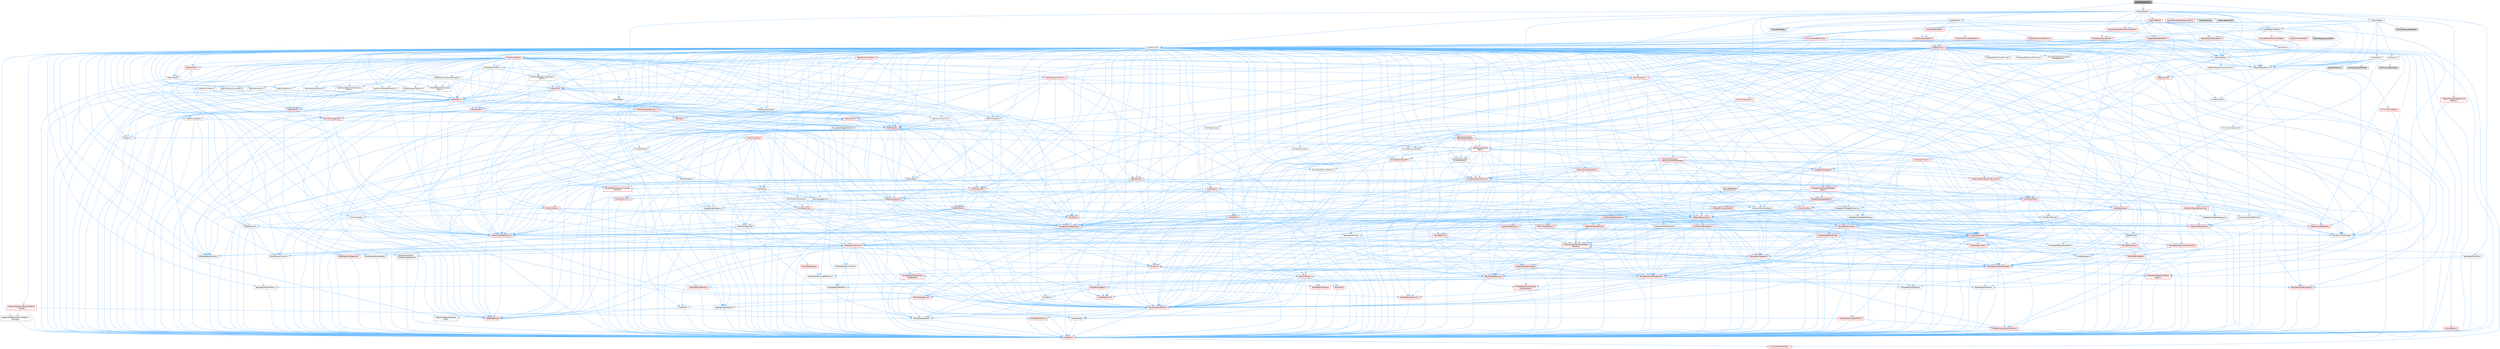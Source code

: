 digraph "AudioDebugDraw.h"
{
 // INTERACTIVE_SVG=YES
 // LATEX_PDF_SIZE
  bgcolor="transparent";
  edge [fontname=Helvetica,fontsize=10,labelfontname=Helvetica,labelfontsize=10];
  node [fontname=Helvetica,fontsize=10,shape=box,height=0.2,width=0.4];
  Node1 [id="Node000001",label="AudioDebugDraw.h",height=0.2,width=0.4,color="gray40", fillcolor="grey60", style="filled", fontcolor="black",tooltip=" "];
  Node1 -> Node2 [id="edge1_Node000001_Node000002",color="steelblue1",style="solid",tooltip=" "];
  Node2 [id="Node000002",label="CanvasTypes.h",height=0.2,width=0.4,color="grey40", fillcolor="white", style="filled",URL="$db/d7d/CanvasTypes_8h.html",tooltip=" "];
  Node2 -> Node3 [id="edge2_Node000002_Node000003",color="steelblue1",style="solid",tooltip=" "];
  Node3 [id="Node000003",label="CoreMinimal.h",height=0.2,width=0.4,color="grey40", fillcolor="white", style="filled",URL="$d7/d67/CoreMinimal_8h.html",tooltip=" "];
  Node3 -> Node4 [id="edge3_Node000003_Node000004",color="steelblue1",style="solid",tooltip=" "];
  Node4 [id="Node000004",label="CoreTypes.h",height=0.2,width=0.4,color="red", fillcolor="#FFF0F0", style="filled",URL="$dc/dec/CoreTypes_8h.html",tooltip=" "];
  Node4 -> Node16 [id="edge4_Node000004_Node000016",color="steelblue1",style="solid",tooltip=" "];
  Node16 [id="Node000016",label="Misc/CoreMiscDefines.h",height=0.2,width=0.4,color="red", fillcolor="#FFF0F0", style="filled",URL="$da/d38/CoreMiscDefines_8h.html",tooltip=" "];
  Node3 -> Node18 [id="edge5_Node000003_Node000018",color="steelblue1",style="solid",tooltip=" "];
  Node18 [id="Node000018",label="CoreFwd.h",height=0.2,width=0.4,color="grey40", fillcolor="white", style="filled",URL="$d1/d1e/CoreFwd_8h.html",tooltip=" "];
  Node18 -> Node4 [id="edge6_Node000018_Node000004",color="steelblue1",style="solid",tooltip=" "];
  Node18 -> Node19 [id="edge7_Node000018_Node000019",color="steelblue1",style="solid",tooltip=" "];
  Node19 [id="Node000019",label="Containers/ContainersFwd.h",height=0.2,width=0.4,color="red", fillcolor="#FFF0F0", style="filled",URL="$d4/d0a/ContainersFwd_8h.html",tooltip=" "];
  Node19 -> Node4 [id="edge8_Node000019_Node000004",color="steelblue1",style="solid",tooltip=" "];
  Node19 -> Node20 [id="edge9_Node000019_Node000020",color="steelblue1",style="solid",tooltip=" "];
  Node20 [id="Node000020",label="Traits/IsContiguousContainer.h",height=0.2,width=0.4,color="red", fillcolor="#FFF0F0", style="filled",URL="$d5/d3c/IsContiguousContainer_8h.html",tooltip=" "];
  Node20 -> Node4 [id="edge10_Node000020_Node000004",color="steelblue1",style="solid",tooltip=" "];
  Node18 -> Node23 [id="edge11_Node000018_Node000023",color="steelblue1",style="solid",tooltip=" "];
  Node23 [id="Node000023",label="Math/MathFwd.h",height=0.2,width=0.4,color="red", fillcolor="#FFF0F0", style="filled",URL="$d2/d10/MathFwd_8h.html",tooltip=" "];
  Node18 -> Node24 [id="edge12_Node000018_Node000024",color="steelblue1",style="solid",tooltip=" "];
  Node24 [id="Node000024",label="UObject/UObjectHierarchy\lFwd.h",height=0.2,width=0.4,color="grey40", fillcolor="white", style="filled",URL="$d3/d13/UObjectHierarchyFwd_8h.html",tooltip=" "];
  Node3 -> Node24 [id="edge13_Node000003_Node000024",color="steelblue1",style="solid",tooltip=" "];
  Node3 -> Node19 [id="edge14_Node000003_Node000019",color="steelblue1",style="solid",tooltip=" "];
  Node3 -> Node25 [id="edge15_Node000003_Node000025",color="steelblue1",style="solid",tooltip=" "];
  Node25 [id="Node000025",label="Misc/VarArgs.h",height=0.2,width=0.4,color="grey40", fillcolor="white", style="filled",URL="$d5/d6f/VarArgs_8h.html",tooltip=" "];
  Node25 -> Node4 [id="edge16_Node000025_Node000004",color="steelblue1",style="solid",tooltip=" "];
  Node3 -> Node26 [id="edge17_Node000003_Node000026",color="steelblue1",style="solid",tooltip=" "];
  Node26 [id="Node000026",label="Logging/LogVerbosity.h",height=0.2,width=0.4,color="grey40", fillcolor="white", style="filled",URL="$d2/d8f/LogVerbosity_8h.html",tooltip=" "];
  Node26 -> Node4 [id="edge18_Node000026_Node000004",color="steelblue1",style="solid",tooltip=" "];
  Node3 -> Node27 [id="edge19_Node000003_Node000027",color="steelblue1",style="solid",tooltip=" "];
  Node27 [id="Node000027",label="Misc/OutputDevice.h",height=0.2,width=0.4,color="red", fillcolor="#FFF0F0", style="filled",URL="$d7/d32/OutputDevice_8h.html",tooltip=" "];
  Node27 -> Node18 [id="edge20_Node000027_Node000018",color="steelblue1",style="solid",tooltip=" "];
  Node27 -> Node4 [id="edge21_Node000027_Node000004",color="steelblue1",style="solid",tooltip=" "];
  Node27 -> Node26 [id="edge22_Node000027_Node000026",color="steelblue1",style="solid",tooltip=" "];
  Node27 -> Node25 [id="edge23_Node000027_Node000025",color="steelblue1",style="solid",tooltip=" "];
  Node3 -> Node33 [id="edge24_Node000003_Node000033",color="steelblue1",style="solid",tooltip=" "];
  Node33 [id="Node000033",label="HAL/PlatformCrt.h",height=0.2,width=0.4,color="red", fillcolor="#FFF0F0", style="filled",URL="$d8/d75/PlatformCrt_8h.html",tooltip=" "];
  Node3 -> Node43 [id="edge25_Node000003_Node000043",color="steelblue1",style="solid",tooltip=" "];
  Node43 [id="Node000043",label="HAL/PlatformMisc.h",height=0.2,width=0.4,color="red", fillcolor="#FFF0F0", style="filled",URL="$d0/df5/PlatformMisc_8h.html",tooltip=" "];
  Node43 -> Node4 [id="edge26_Node000043_Node000004",color="steelblue1",style="solid",tooltip=" "];
  Node3 -> Node62 [id="edge27_Node000003_Node000062",color="steelblue1",style="solid",tooltip=" "];
  Node62 [id="Node000062",label="Misc/AssertionMacros.h",height=0.2,width=0.4,color="red", fillcolor="#FFF0F0", style="filled",URL="$d0/dfa/AssertionMacros_8h.html",tooltip=" "];
  Node62 -> Node4 [id="edge28_Node000062_Node000004",color="steelblue1",style="solid",tooltip=" "];
  Node62 -> Node43 [id="edge29_Node000062_Node000043",color="steelblue1",style="solid",tooltip=" "];
  Node62 -> Node63 [id="edge30_Node000062_Node000063",color="steelblue1",style="solid",tooltip=" "];
  Node63 [id="Node000063",label="Templates/EnableIf.h",height=0.2,width=0.4,color="grey40", fillcolor="white", style="filled",URL="$d7/d60/EnableIf_8h.html",tooltip=" "];
  Node63 -> Node4 [id="edge31_Node000063_Node000004",color="steelblue1",style="solid",tooltip=" "];
  Node62 -> Node25 [id="edge32_Node000062_Node000025",color="steelblue1",style="solid",tooltip=" "];
  Node3 -> Node71 [id="edge33_Node000003_Node000071",color="steelblue1",style="solid",tooltip=" "];
  Node71 [id="Node000071",label="Templates/IsPointer.h",height=0.2,width=0.4,color="grey40", fillcolor="white", style="filled",URL="$d7/d05/IsPointer_8h.html",tooltip=" "];
  Node71 -> Node4 [id="edge34_Node000071_Node000004",color="steelblue1",style="solid",tooltip=" "];
  Node3 -> Node72 [id="edge35_Node000003_Node000072",color="steelblue1",style="solid",tooltip=" "];
  Node72 [id="Node000072",label="HAL/PlatformMemory.h",height=0.2,width=0.4,color="red", fillcolor="#FFF0F0", style="filled",URL="$de/d68/PlatformMemory_8h.html",tooltip=" "];
  Node72 -> Node4 [id="edge36_Node000072_Node000004",color="steelblue1",style="solid",tooltip=" "];
  Node3 -> Node55 [id="edge37_Node000003_Node000055",color="steelblue1",style="solid",tooltip=" "];
  Node55 [id="Node000055",label="HAL/PlatformAtomics.h",height=0.2,width=0.4,color="red", fillcolor="#FFF0F0", style="filled",URL="$d3/d36/PlatformAtomics_8h.html",tooltip=" "];
  Node55 -> Node4 [id="edge38_Node000055_Node000004",color="steelblue1",style="solid",tooltip=" "];
  Node3 -> Node77 [id="edge39_Node000003_Node000077",color="steelblue1",style="solid",tooltip=" "];
  Node77 [id="Node000077",label="Misc/Exec.h",height=0.2,width=0.4,color="grey40", fillcolor="white", style="filled",URL="$de/ddb/Exec_8h.html",tooltip=" "];
  Node77 -> Node4 [id="edge40_Node000077_Node000004",color="steelblue1",style="solid",tooltip=" "];
  Node77 -> Node62 [id="edge41_Node000077_Node000062",color="steelblue1",style="solid",tooltip=" "];
  Node3 -> Node78 [id="edge42_Node000003_Node000078",color="steelblue1",style="solid",tooltip=" "];
  Node78 [id="Node000078",label="HAL/MemoryBase.h",height=0.2,width=0.4,color="red", fillcolor="#FFF0F0", style="filled",URL="$d6/d9f/MemoryBase_8h.html",tooltip=" "];
  Node78 -> Node4 [id="edge43_Node000078_Node000004",color="steelblue1",style="solid",tooltip=" "];
  Node78 -> Node55 [id="edge44_Node000078_Node000055",color="steelblue1",style="solid",tooltip=" "];
  Node78 -> Node33 [id="edge45_Node000078_Node000033",color="steelblue1",style="solid",tooltip=" "];
  Node78 -> Node77 [id="edge46_Node000078_Node000077",color="steelblue1",style="solid",tooltip=" "];
  Node78 -> Node27 [id="edge47_Node000078_Node000027",color="steelblue1",style="solid",tooltip=" "];
  Node3 -> Node88 [id="edge48_Node000003_Node000088",color="steelblue1",style="solid",tooltip=" "];
  Node88 [id="Node000088",label="HAL/UnrealMemory.h",height=0.2,width=0.4,color="red", fillcolor="#FFF0F0", style="filled",URL="$d9/d96/UnrealMemory_8h.html",tooltip=" "];
  Node88 -> Node4 [id="edge49_Node000088_Node000004",color="steelblue1",style="solid",tooltip=" "];
  Node88 -> Node78 [id="edge50_Node000088_Node000078",color="steelblue1",style="solid",tooltip=" "];
  Node88 -> Node72 [id="edge51_Node000088_Node000072",color="steelblue1",style="solid",tooltip=" "];
  Node88 -> Node71 [id="edge52_Node000088_Node000071",color="steelblue1",style="solid",tooltip=" "];
  Node3 -> Node90 [id="edge53_Node000003_Node000090",color="steelblue1",style="solid",tooltip=" "];
  Node90 [id="Node000090",label="Templates/IsArithmetic.h",height=0.2,width=0.4,color="grey40", fillcolor="white", style="filled",URL="$d2/d5d/IsArithmetic_8h.html",tooltip=" "];
  Node90 -> Node4 [id="edge54_Node000090_Node000004",color="steelblue1",style="solid",tooltip=" "];
  Node3 -> Node84 [id="edge55_Node000003_Node000084",color="steelblue1",style="solid",tooltip=" "];
  Node84 [id="Node000084",label="Templates/AndOrNot.h",height=0.2,width=0.4,color="grey40", fillcolor="white", style="filled",URL="$db/d0a/AndOrNot_8h.html",tooltip=" "];
  Node84 -> Node4 [id="edge56_Node000084_Node000004",color="steelblue1",style="solid",tooltip=" "];
  Node3 -> Node91 [id="edge57_Node000003_Node000091",color="steelblue1",style="solid",tooltip=" "];
  Node91 [id="Node000091",label="Templates/IsPODType.h",height=0.2,width=0.4,color="grey40", fillcolor="white", style="filled",URL="$d7/db1/IsPODType_8h.html",tooltip=" "];
  Node91 -> Node4 [id="edge58_Node000091_Node000004",color="steelblue1",style="solid",tooltip=" "];
  Node3 -> Node92 [id="edge59_Node000003_Node000092",color="steelblue1",style="solid",tooltip=" "];
  Node92 [id="Node000092",label="Templates/IsUECoreType.h",height=0.2,width=0.4,color="red", fillcolor="#FFF0F0", style="filled",URL="$d1/db8/IsUECoreType_8h.html",tooltip=" "];
  Node92 -> Node4 [id="edge60_Node000092_Node000004",color="steelblue1",style="solid",tooltip=" "];
  Node3 -> Node85 [id="edge61_Node000003_Node000085",color="steelblue1",style="solid",tooltip=" "];
  Node85 [id="Node000085",label="Templates/IsTriviallyCopy\lConstructible.h",height=0.2,width=0.4,color="red", fillcolor="#FFF0F0", style="filled",URL="$d3/d78/IsTriviallyCopyConstructible_8h.html",tooltip=" "];
  Node85 -> Node4 [id="edge62_Node000085_Node000004",color="steelblue1",style="solid",tooltip=" "];
  Node3 -> Node93 [id="edge63_Node000003_Node000093",color="steelblue1",style="solid",tooltip=" "];
  Node93 [id="Node000093",label="Templates/UnrealTypeTraits.h",height=0.2,width=0.4,color="red", fillcolor="#FFF0F0", style="filled",URL="$d2/d2d/UnrealTypeTraits_8h.html",tooltip=" "];
  Node93 -> Node4 [id="edge64_Node000093_Node000004",color="steelblue1",style="solid",tooltip=" "];
  Node93 -> Node71 [id="edge65_Node000093_Node000071",color="steelblue1",style="solid",tooltip=" "];
  Node93 -> Node62 [id="edge66_Node000093_Node000062",color="steelblue1",style="solid",tooltip=" "];
  Node93 -> Node84 [id="edge67_Node000093_Node000084",color="steelblue1",style="solid",tooltip=" "];
  Node93 -> Node63 [id="edge68_Node000093_Node000063",color="steelblue1",style="solid",tooltip=" "];
  Node93 -> Node90 [id="edge69_Node000093_Node000090",color="steelblue1",style="solid",tooltip=" "];
  Node93 -> Node91 [id="edge70_Node000093_Node000091",color="steelblue1",style="solid",tooltip=" "];
  Node93 -> Node92 [id="edge71_Node000093_Node000092",color="steelblue1",style="solid",tooltip=" "];
  Node93 -> Node85 [id="edge72_Node000093_Node000085",color="steelblue1",style="solid",tooltip=" "];
  Node3 -> Node63 [id="edge73_Node000003_Node000063",color="steelblue1",style="solid",tooltip=" "];
  Node3 -> Node95 [id="edge74_Node000003_Node000095",color="steelblue1",style="solid",tooltip=" "];
  Node95 [id="Node000095",label="Templates/RemoveReference.h",height=0.2,width=0.4,color="grey40", fillcolor="white", style="filled",URL="$da/dbe/RemoveReference_8h.html",tooltip=" "];
  Node95 -> Node4 [id="edge75_Node000095_Node000004",color="steelblue1",style="solid",tooltip=" "];
  Node3 -> Node96 [id="edge76_Node000003_Node000096",color="steelblue1",style="solid",tooltip=" "];
  Node96 [id="Node000096",label="Templates/IntegralConstant.h",height=0.2,width=0.4,color="grey40", fillcolor="white", style="filled",URL="$db/d1b/IntegralConstant_8h.html",tooltip=" "];
  Node96 -> Node4 [id="edge77_Node000096_Node000004",color="steelblue1",style="solid",tooltip=" "];
  Node3 -> Node97 [id="edge78_Node000003_Node000097",color="steelblue1",style="solid",tooltip=" "];
  Node97 [id="Node000097",label="Templates/IsClass.h",height=0.2,width=0.4,color="grey40", fillcolor="white", style="filled",URL="$db/dcb/IsClass_8h.html",tooltip=" "];
  Node97 -> Node4 [id="edge79_Node000097_Node000004",color="steelblue1",style="solid",tooltip=" "];
  Node3 -> Node98 [id="edge80_Node000003_Node000098",color="steelblue1",style="solid",tooltip=" "];
  Node98 [id="Node000098",label="Templates/TypeCompatible\lBytes.h",height=0.2,width=0.4,color="red", fillcolor="#FFF0F0", style="filled",URL="$df/d0a/TypeCompatibleBytes_8h.html",tooltip=" "];
  Node98 -> Node4 [id="edge81_Node000098_Node000004",color="steelblue1",style="solid",tooltip=" "];
  Node3 -> Node20 [id="edge82_Node000003_Node000020",color="steelblue1",style="solid",tooltip=" "];
  Node3 -> Node99 [id="edge83_Node000003_Node000099",color="steelblue1",style="solid",tooltip=" "];
  Node99 [id="Node000099",label="Templates/UnrealTemplate.h",height=0.2,width=0.4,color="red", fillcolor="#FFF0F0", style="filled",URL="$d4/d24/UnrealTemplate_8h.html",tooltip=" "];
  Node99 -> Node4 [id="edge84_Node000099_Node000004",color="steelblue1",style="solid",tooltip=" "];
  Node99 -> Node71 [id="edge85_Node000099_Node000071",color="steelblue1",style="solid",tooltip=" "];
  Node99 -> Node88 [id="edge86_Node000099_Node000088",color="steelblue1",style="solid",tooltip=" "];
  Node99 -> Node93 [id="edge87_Node000099_Node000093",color="steelblue1",style="solid",tooltip=" "];
  Node99 -> Node95 [id="edge88_Node000099_Node000095",color="steelblue1",style="solid",tooltip=" "];
  Node99 -> Node98 [id="edge89_Node000099_Node000098",color="steelblue1",style="solid",tooltip=" "];
  Node99 -> Node20 [id="edge90_Node000099_Node000020",color="steelblue1",style="solid",tooltip=" "];
  Node3 -> Node48 [id="edge91_Node000003_Node000048",color="steelblue1",style="solid",tooltip=" "];
  Node48 [id="Node000048",label="Math/NumericLimits.h",height=0.2,width=0.4,color="grey40", fillcolor="white", style="filled",URL="$df/d1b/NumericLimits_8h.html",tooltip=" "];
  Node48 -> Node4 [id="edge92_Node000048_Node000004",color="steelblue1",style="solid",tooltip=" "];
  Node3 -> Node103 [id="edge93_Node000003_Node000103",color="steelblue1",style="solid",tooltip=" "];
  Node103 [id="Node000103",label="HAL/PlatformMath.h",height=0.2,width=0.4,color="red", fillcolor="#FFF0F0", style="filled",URL="$dc/d53/PlatformMath_8h.html",tooltip=" "];
  Node103 -> Node4 [id="edge94_Node000103_Node000004",color="steelblue1",style="solid",tooltip=" "];
  Node3 -> Node86 [id="edge95_Node000003_Node000086",color="steelblue1",style="solid",tooltip=" "];
  Node86 [id="Node000086",label="Templates/IsTriviallyCopy\lAssignable.h",height=0.2,width=0.4,color="red", fillcolor="#FFF0F0", style="filled",URL="$d2/df2/IsTriviallyCopyAssignable_8h.html",tooltip=" "];
  Node86 -> Node4 [id="edge96_Node000086_Node000004",color="steelblue1",style="solid",tooltip=" "];
  Node3 -> Node111 [id="edge97_Node000003_Node000111",color="steelblue1",style="solid",tooltip=" "];
  Node111 [id="Node000111",label="Templates/MemoryOps.h",height=0.2,width=0.4,color="red", fillcolor="#FFF0F0", style="filled",URL="$db/dea/MemoryOps_8h.html",tooltip=" "];
  Node111 -> Node4 [id="edge98_Node000111_Node000004",color="steelblue1",style="solid",tooltip=" "];
  Node111 -> Node88 [id="edge99_Node000111_Node000088",color="steelblue1",style="solid",tooltip=" "];
  Node111 -> Node86 [id="edge100_Node000111_Node000086",color="steelblue1",style="solid",tooltip=" "];
  Node111 -> Node85 [id="edge101_Node000111_Node000085",color="steelblue1",style="solid",tooltip=" "];
  Node111 -> Node93 [id="edge102_Node000111_Node000093",color="steelblue1",style="solid",tooltip=" "];
  Node3 -> Node112 [id="edge103_Node000003_Node000112",color="steelblue1",style="solid",tooltip=" "];
  Node112 [id="Node000112",label="Containers/ContainerAllocation\lPolicies.h",height=0.2,width=0.4,color="red", fillcolor="#FFF0F0", style="filled",URL="$d7/dff/ContainerAllocationPolicies_8h.html",tooltip=" "];
  Node112 -> Node4 [id="edge104_Node000112_Node000004",color="steelblue1",style="solid",tooltip=" "];
  Node112 -> Node112 [id="edge105_Node000112_Node000112",color="steelblue1",style="solid",tooltip=" "];
  Node112 -> Node103 [id="edge106_Node000112_Node000103",color="steelblue1",style="solid",tooltip=" "];
  Node112 -> Node88 [id="edge107_Node000112_Node000088",color="steelblue1",style="solid",tooltip=" "];
  Node112 -> Node48 [id="edge108_Node000112_Node000048",color="steelblue1",style="solid",tooltip=" "];
  Node112 -> Node62 [id="edge109_Node000112_Node000062",color="steelblue1",style="solid",tooltip=" "];
  Node112 -> Node111 [id="edge110_Node000112_Node000111",color="steelblue1",style="solid",tooltip=" "];
  Node112 -> Node98 [id="edge111_Node000112_Node000098",color="steelblue1",style="solid",tooltip=" "];
  Node3 -> Node115 [id="edge112_Node000003_Node000115",color="steelblue1",style="solid",tooltip=" "];
  Node115 [id="Node000115",label="Templates/IsEnumClass.h",height=0.2,width=0.4,color="grey40", fillcolor="white", style="filled",URL="$d7/d15/IsEnumClass_8h.html",tooltip=" "];
  Node115 -> Node4 [id="edge113_Node000115_Node000004",color="steelblue1",style="solid",tooltip=" "];
  Node115 -> Node84 [id="edge114_Node000115_Node000084",color="steelblue1",style="solid",tooltip=" "];
  Node3 -> Node116 [id="edge115_Node000003_Node000116",color="steelblue1",style="solid",tooltip=" "];
  Node116 [id="Node000116",label="HAL/PlatformProperties.h",height=0.2,width=0.4,color="red", fillcolor="#FFF0F0", style="filled",URL="$d9/db0/PlatformProperties_8h.html",tooltip=" "];
  Node116 -> Node4 [id="edge116_Node000116_Node000004",color="steelblue1",style="solid",tooltip=" "];
  Node3 -> Node119 [id="edge117_Node000003_Node000119",color="steelblue1",style="solid",tooltip=" "];
  Node119 [id="Node000119",label="Misc/EngineVersionBase.h",height=0.2,width=0.4,color="grey40", fillcolor="white", style="filled",URL="$d5/d2b/EngineVersionBase_8h.html",tooltip=" "];
  Node119 -> Node4 [id="edge118_Node000119_Node000004",color="steelblue1",style="solid",tooltip=" "];
  Node3 -> Node120 [id="edge119_Node000003_Node000120",color="steelblue1",style="solid",tooltip=" "];
  Node120 [id="Node000120",label="Internationalization\l/TextNamespaceFwd.h",height=0.2,width=0.4,color="grey40", fillcolor="white", style="filled",URL="$d8/d97/TextNamespaceFwd_8h.html",tooltip=" "];
  Node120 -> Node4 [id="edge120_Node000120_Node000004",color="steelblue1",style="solid",tooltip=" "];
  Node3 -> Node121 [id="edge121_Node000003_Node000121",color="steelblue1",style="solid",tooltip=" "];
  Node121 [id="Node000121",label="Serialization/Archive.h",height=0.2,width=0.4,color="red", fillcolor="#FFF0F0", style="filled",URL="$d7/d3b/Archive_8h.html",tooltip=" "];
  Node121 -> Node18 [id="edge122_Node000121_Node000018",color="steelblue1",style="solid",tooltip=" "];
  Node121 -> Node4 [id="edge123_Node000121_Node000004",color="steelblue1",style="solid",tooltip=" "];
  Node121 -> Node116 [id="edge124_Node000121_Node000116",color="steelblue1",style="solid",tooltip=" "];
  Node121 -> Node120 [id="edge125_Node000121_Node000120",color="steelblue1",style="solid",tooltip=" "];
  Node121 -> Node23 [id="edge126_Node000121_Node000023",color="steelblue1",style="solid",tooltip=" "];
  Node121 -> Node62 [id="edge127_Node000121_Node000062",color="steelblue1",style="solid",tooltip=" "];
  Node121 -> Node119 [id="edge128_Node000121_Node000119",color="steelblue1",style="solid",tooltip=" "];
  Node121 -> Node25 [id="edge129_Node000121_Node000025",color="steelblue1",style="solid",tooltip=" "];
  Node121 -> Node63 [id="edge130_Node000121_Node000063",color="steelblue1",style="solid",tooltip=" "];
  Node121 -> Node115 [id="edge131_Node000121_Node000115",color="steelblue1",style="solid",tooltip=" "];
  Node121 -> Node99 [id="edge132_Node000121_Node000099",color="steelblue1",style="solid",tooltip=" "];
  Node121 -> Node124 [id="edge133_Node000121_Node000124",color="steelblue1",style="solid",tooltip=" "];
  Node124 [id="Node000124",label="UObject/ObjectVersion.h",height=0.2,width=0.4,color="grey40", fillcolor="white", style="filled",URL="$da/d63/ObjectVersion_8h.html",tooltip=" "];
  Node124 -> Node4 [id="edge134_Node000124_Node000004",color="steelblue1",style="solid",tooltip=" "];
  Node3 -> Node125 [id="edge135_Node000003_Node000125",color="steelblue1",style="solid",tooltip=" "];
  Node125 [id="Node000125",label="Templates/Less.h",height=0.2,width=0.4,color="grey40", fillcolor="white", style="filled",URL="$de/dc8/Less_8h.html",tooltip=" "];
  Node125 -> Node4 [id="edge136_Node000125_Node000004",color="steelblue1",style="solid",tooltip=" "];
  Node125 -> Node99 [id="edge137_Node000125_Node000099",color="steelblue1",style="solid",tooltip=" "];
  Node3 -> Node126 [id="edge138_Node000003_Node000126",color="steelblue1",style="solid",tooltip=" "];
  Node126 [id="Node000126",label="Templates/Sorting.h",height=0.2,width=0.4,color="red", fillcolor="#FFF0F0", style="filled",URL="$d3/d9e/Sorting_8h.html",tooltip=" "];
  Node126 -> Node4 [id="edge139_Node000126_Node000004",color="steelblue1",style="solid",tooltip=" "];
  Node126 -> Node103 [id="edge140_Node000126_Node000103",color="steelblue1",style="solid",tooltip=" "];
  Node126 -> Node125 [id="edge141_Node000126_Node000125",color="steelblue1",style="solid",tooltip=" "];
  Node3 -> Node137 [id="edge142_Node000003_Node000137",color="steelblue1",style="solid",tooltip=" "];
  Node137 [id="Node000137",label="Misc/Char.h",height=0.2,width=0.4,color="red", fillcolor="#FFF0F0", style="filled",URL="$d0/d58/Char_8h.html",tooltip=" "];
  Node137 -> Node4 [id="edge143_Node000137_Node000004",color="steelblue1",style="solid",tooltip=" "];
  Node3 -> Node140 [id="edge144_Node000003_Node000140",color="steelblue1",style="solid",tooltip=" "];
  Node140 [id="Node000140",label="GenericPlatform/GenericPlatform\lStricmp.h",height=0.2,width=0.4,color="grey40", fillcolor="white", style="filled",URL="$d2/d86/GenericPlatformStricmp_8h.html",tooltip=" "];
  Node140 -> Node4 [id="edge145_Node000140_Node000004",color="steelblue1",style="solid",tooltip=" "];
  Node3 -> Node141 [id="edge146_Node000003_Node000141",color="steelblue1",style="solid",tooltip=" "];
  Node141 [id="Node000141",label="GenericPlatform/GenericPlatform\lString.h",height=0.2,width=0.4,color="red", fillcolor="#FFF0F0", style="filled",URL="$dd/d20/GenericPlatformString_8h.html",tooltip=" "];
  Node141 -> Node4 [id="edge147_Node000141_Node000004",color="steelblue1",style="solid",tooltip=" "];
  Node141 -> Node140 [id="edge148_Node000141_Node000140",color="steelblue1",style="solid",tooltip=" "];
  Node141 -> Node63 [id="edge149_Node000141_Node000063",color="steelblue1",style="solid",tooltip=" "];
  Node3 -> Node74 [id="edge150_Node000003_Node000074",color="steelblue1",style="solid",tooltip=" "];
  Node74 [id="Node000074",label="HAL/PlatformString.h",height=0.2,width=0.4,color="red", fillcolor="#FFF0F0", style="filled",URL="$db/db5/PlatformString_8h.html",tooltip=" "];
  Node74 -> Node4 [id="edge151_Node000074_Node000004",color="steelblue1",style="solid",tooltip=" "];
  Node3 -> Node144 [id="edge152_Node000003_Node000144",color="steelblue1",style="solid",tooltip=" "];
  Node144 [id="Node000144",label="Misc/CString.h",height=0.2,width=0.4,color="red", fillcolor="#FFF0F0", style="filled",URL="$d2/d49/CString_8h.html",tooltip=" "];
  Node144 -> Node4 [id="edge153_Node000144_Node000004",color="steelblue1",style="solid",tooltip=" "];
  Node144 -> Node33 [id="edge154_Node000144_Node000033",color="steelblue1",style="solid",tooltip=" "];
  Node144 -> Node74 [id="edge155_Node000144_Node000074",color="steelblue1",style="solid",tooltip=" "];
  Node144 -> Node62 [id="edge156_Node000144_Node000062",color="steelblue1",style="solid",tooltip=" "];
  Node144 -> Node137 [id="edge157_Node000144_Node000137",color="steelblue1",style="solid",tooltip=" "];
  Node144 -> Node25 [id="edge158_Node000144_Node000025",color="steelblue1",style="solid",tooltip=" "];
  Node3 -> Node145 [id="edge159_Node000003_Node000145",color="steelblue1",style="solid",tooltip=" "];
  Node145 [id="Node000145",label="Misc/Crc.h",height=0.2,width=0.4,color="red", fillcolor="#FFF0F0", style="filled",URL="$d4/dd2/Crc_8h.html",tooltip=" "];
  Node145 -> Node4 [id="edge160_Node000145_Node000004",color="steelblue1",style="solid",tooltip=" "];
  Node145 -> Node74 [id="edge161_Node000145_Node000074",color="steelblue1",style="solid",tooltip=" "];
  Node145 -> Node62 [id="edge162_Node000145_Node000062",color="steelblue1",style="solid",tooltip=" "];
  Node145 -> Node144 [id="edge163_Node000145_Node000144",color="steelblue1",style="solid",tooltip=" "];
  Node145 -> Node137 [id="edge164_Node000145_Node000137",color="steelblue1",style="solid",tooltip=" "];
  Node145 -> Node93 [id="edge165_Node000145_Node000093",color="steelblue1",style="solid",tooltip=" "];
  Node3 -> Node136 [id="edge166_Node000003_Node000136",color="steelblue1",style="solid",tooltip=" "];
  Node136 [id="Node000136",label="Math/UnrealMathUtility.h",height=0.2,width=0.4,color="red", fillcolor="#FFF0F0", style="filled",URL="$db/db8/UnrealMathUtility_8h.html",tooltip=" "];
  Node136 -> Node4 [id="edge167_Node000136_Node000004",color="steelblue1",style="solid",tooltip=" "];
  Node136 -> Node62 [id="edge168_Node000136_Node000062",color="steelblue1",style="solid",tooltip=" "];
  Node136 -> Node103 [id="edge169_Node000136_Node000103",color="steelblue1",style="solid",tooltip=" "];
  Node136 -> Node23 [id="edge170_Node000136_Node000023",color="steelblue1",style="solid",tooltip=" "];
  Node3 -> Node146 [id="edge171_Node000003_Node000146",color="steelblue1",style="solid",tooltip=" "];
  Node146 [id="Node000146",label="Containers/UnrealString.h",height=0.2,width=0.4,color="red", fillcolor="#FFF0F0", style="filled",URL="$d5/dba/UnrealString_8h.html",tooltip=" "];
  Node3 -> Node150 [id="edge172_Node000003_Node000150",color="steelblue1",style="solid",tooltip=" "];
  Node150 [id="Node000150",label="Containers/Array.h",height=0.2,width=0.4,color="red", fillcolor="#FFF0F0", style="filled",URL="$df/dd0/Array_8h.html",tooltip=" "];
  Node150 -> Node4 [id="edge173_Node000150_Node000004",color="steelblue1",style="solid",tooltip=" "];
  Node150 -> Node62 [id="edge174_Node000150_Node000062",color="steelblue1",style="solid",tooltip=" "];
  Node150 -> Node88 [id="edge175_Node000150_Node000088",color="steelblue1",style="solid",tooltip=" "];
  Node150 -> Node93 [id="edge176_Node000150_Node000093",color="steelblue1",style="solid",tooltip=" "];
  Node150 -> Node99 [id="edge177_Node000150_Node000099",color="steelblue1",style="solid",tooltip=" "];
  Node150 -> Node112 [id="edge178_Node000150_Node000112",color="steelblue1",style="solid",tooltip=" "];
  Node150 -> Node121 [id="edge179_Node000150_Node000121",color="steelblue1",style="solid",tooltip=" "];
  Node150 -> Node171 [id="edge180_Node000150_Node000171",color="steelblue1",style="solid",tooltip=" "];
  Node171 [id="Node000171",label="Concepts/GetTypeHashable.h",height=0.2,width=0.4,color="grey40", fillcolor="white", style="filled",URL="$d3/da2/GetTypeHashable_8h.html",tooltip=" "];
  Node171 -> Node4 [id="edge181_Node000171_Node000004",color="steelblue1",style="solid",tooltip=" "];
  Node171 -> Node162 [id="edge182_Node000171_Node000162",color="steelblue1",style="solid",tooltip=" "];
  Node162 [id="Node000162",label="Templates/TypeHash.h",height=0.2,width=0.4,color="red", fillcolor="#FFF0F0", style="filled",URL="$d1/d62/TypeHash_8h.html",tooltip=" "];
  Node162 -> Node4 [id="edge183_Node000162_Node000004",color="steelblue1",style="solid",tooltip=" "];
  Node162 -> Node145 [id="edge184_Node000162_Node000145",color="steelblue1",style="solid",tooltip=" "];
  Node150 -> Node129 [id="edge185_Node000150_Node000129",color="steelblue1",style="solid",tooltip=" "];
  Node129 [id="Node000129",label="Templates/Invoke.h",height=0.2,width=0.4,color="red", fillcolor="#FFF0F0", style="filled",URL="$d7/deb/Invoke_8h.html",tooltip=" "];
  Node129 -> Node4 [id="edge186_Node000129_Node000004",color="steelblue1",style="solid",tooltip=" "];
  Node129 -> Node99 [id="edge187_Node000129_Node000099",color="steelblue1",style="solid",tooltip=" "];
  Node150 -> Node125 [id="edge188_Node000150_Node000125",color="steelblue1",style="solid",tooltip=" "];
  Node150 -> Node126 [id="edge189_Node000150_Node000126",color="steelblue1",style="solid",tooltip=" "];
  Node150 -> Node173 [id="edge190_Node000150_Node000173",color="steelblue1",style="solid",tooltip=" "];
  Node173 [id="Node000173",label="Templates/AlignmentTemplates.h",height=0.2,width=0.4,color="red", fillcolor="#FFF0F0", style="filled",URL="$dd/d32/AlignmentTemplates_8h.html",tooltip=" "];
  Node173 -> Node4 [id="edge191_Node000173_Node000004",color="steelblue1",style="solid",tooltip=" "];
  Node173 -> Node71 [id="edge192_Node000173_Node000071",color="steelblue1",style="solid",tooltip=" "];
  Node3 -> Node174 [id="edge193_Node000003_Node000174",color="steelblue1",style="solid",tooltip=" "];
  Node174 [id="Node000174",label="Misc/FrameNumber.h",height=0.2,width=0.4,color="grey40", fillcolor="white", style="filled",URL="$dd/dbd/FrameNumber_8h.html",tooltip=" "];
  Node174 -> Node4 [id="edge194_Node000174_Node000004",color="steelblue1",style="solid",tooltip=" "];
  Node174 -> Node48 [id="edge195_Node000174_Node000048",color="steelblue1",style="solid",tooltip=" "];
  Node174 -> Node136 [id="edge196_Node000174_Node000136",color="steelblue1",style="solid",tooltip=" "];
  Node174 -> Node63 [id="edge197_Node000174_Node000063",color="steelblue1",style="solid",tooltip=" "];
  Node174 -> Node93 [id="edge198_Node000174_Node000093",color="steelblue1",style="solid",tooltip=" "];
  Node3 -> Node175 [id="edge199_Node000003_Node000175",color="steelblue1",style="solid",tooltip=" "];
  Node175 [id="Node000175",label="Misc/Timespan.h",height=0.2,width=0.4,color="grey40", fillcolor="white", style="filled",URL="$da/dd9/Timespan_8h.html",tooltip=" "];
  Node175 -> Node4 [id="edge200_Node000175_Node000004",color="steelblue1",style="solid",tooltip=" "];
  Node175 -> Node176 [id="edge201_Node000175_Node000176",color="steelblue1",style="solid",tooltip=" "];
  Node176 [id="Node000176",label="Math/Interval.h",height=0.2,width=0.4,color="grey40", fillcolor="white", style="filled",URL="$d1/d55/Interval_8h.html",tooltip=" "];
  Node176 -> Node4 [id="edge202_Node000176_Node000004",color="steelblue1",style="solid",tooltip=" "];
  Node176 -> Node90 [id="edge203_Node000176_Node000090",color="steelblue1",style="solid",tooltip=" "];
  Node176 -> Node93 [id="edge204_Node000176_Node000093",color="steelblue1",style="solid",tooltip=" "];
  Node176 -> Node48 [id="edge205_Node000176_Node000048",color="steelblue1",style="solid",tooltip=" "];
  Node176 -> Node136 [id="edge206_Node000176_Node000136",color="steelblue1",style="solid",tooltip=" "];
  Node175 -> Node136 [id="edge207_Node000175_Node000136",color="steelblue1",style="solid",tooltip=" "];
  Node175 -> Node62 [id="edge208_Node000175_Node000062",color="steelblue1",style="solid",tooltip=" "];
  Node3 -> Node177 [id="edge209_Node000003_Node000177",color="steelblue1",style="solid",tooltip=" "];
  Node177 [id="Node000177",label="Containers/StringConv.h",height=0.2,width=0.4,color="red", fillcolor="#FFF0F0", style="filled",URL="$d3/ddf/StringConv_8h.html",tooltip=" "];
  Node177 -> Node4 [id="edge210_Node000177_Node000004",color="steelblue1",style="solid",tooltip=" "];
  Node177 -> Node62 [id="edge211_Node000177_Node000062",color="steelblue1",style="solid",tooltip=" "];
  Node177 -> Node112 [id="edge212_Node000177_Node000112",color="steelblue1",style="solid",tooltip=" "];
  Node177 -> Node150 [id="edge213_Node000177_Node000150",color="steelblue1",style="solid",tooltip=" "];
  Node177 -> Node144 [id="edge214_Node000177_Node000144",color="steelblue1",style="solid",tooltip=" "];
  Node177 -> Node178 [id="edge215_Node000177_Node000178",color="steelblue1",style="solid",tooltip=" "];
  Node178 [id="Node000178",label="Templates/IsArray.h",height=0.2,width=0.4,color="grey40", fillcolor="white", style="filled",URL="$d8/d8d/IsArray_8h.html",tooltip=" "];
  Node178 -> Node4 [id="edge216_Node000178_Node000004",color="steelblue1",style="solid",tooltip=" "];
  Node177 -> Node99 [id="edge217_Node000177_Node000099",color="steelblue1",style="solid",tooltip=" "];
  Node177 -> Node93 [id="edge218_Node000177_Node000093",color="steelblue1",style="solid",tooltip=" "];
  Node177 -> Node20 [id="edge219_Node000177_Node000020",color="steelblue1",style="solid",tooltip=" "];
  Node3 -> Node179 [id="edge220_Node000003_Node000179",color="steelblue1",style="solid",tooltip=" "];
  Node179 [id="Node000179",label="UObject/UnrealNames.h",height=0.2,width=0.4,color="red", fillcolor="#FFF0F0", style="filled",URL="$d8/db1/UnrealNames_8h.html",tooltip=" "];
  Node179 -> Node4 [id="edge221_Node000179_Node000004",color="steelblue1",style="solid",tooltip=" "];
  Node3 -> Node181 [id="edge222_Node000003_Node000181",color="steelblue1",style="solid",tooltip=" "];
  Node181 [id="Node000181",label="UObject/NameTypes.h",height=0.2,width=0.4,color="red", fillcolor="#FFF0F0", style="filled",URL="$d6/d35/NameTypes_8h.html",tooltip=" "];
  Node181 -> Node4 [id="edge223_Node000181_Node000004",color="steelblue1",style="solid",tooltip=" "];
  Node181 -> Node62 [id="edge224_Node000181_Node000062",color="steelblue1",style="solid",tooltip=" "];
  Node181 -> Node88 [id="edge225_Node000181_Node000088",color="steelblue1",style="solid",tooltip=" "];
  Node181 -> Node93 [id="edge226_Node000181_Node000093",color="steelblue1",style="solid",tooltip=" "];
  Node181 -> Node99 [id="edge227_Node000181_Node000099",color="steelblue1",style="solid",tooltip=" "];
  Node181 -> Node146 [id="edge228_Node000181_Node000146",color="steelblue1",style="solid",tooltip=" "];
  Node181 -> Node182 [id="edge229_Node000181_Node000182",color="steelblue1",style="solid",tooltip=" "];
  Node182 [id="Node000182",label="HAL/CriticalSection.h",height=0.2,width=0.4,color="red", fillcolor="#FFF0F0", style="filled",URL="$d6/d90/CriticalSection_8h.html",tooltip=" "];
  Node181 -> Node177 [id="edge230_Node000181_Node000177",color="steelblue1",style="solid",tooltip=" "];
  Node181 -> Node45 [id="edge231_Node000181_Node000045",color="steelblue1",style="solid",tooltip=" "];
  Node45 [id="Node000045",label="Containers/StringFwd.h",height=0.2,width=0.4,color="red", fillcolor="#FFF0F0", style="filled",URL="$df/d37/StringFwd_8h.html",tooltip=" "];
  Node45 -> Node4 [id="edge232_Node000045_Node000004",color="steelblue1",style="solid",tooltip=" "];
  Node45 -> Node20 [id="edge233_Node000045_Node000020",color="steelblue1",style="solid",tooltip=" "];
  Node181 -> Node179 [id="edge234_Node000181_Node000179",color="steelblue1",style="solid",tooltip=" "];
  Node3 -> Node189 [id="edge235_Node000003_Node000189",color="steelblue1",style="solid",tooltip=" "];
  Node189 [id="Node000189",label="Misc/Parse.h",height=0.2,width=0.4,color="red", fillcolor="#FFF0F0", style="filled",URL="$dc/d71/Parse_8h.html",tooltip=" "];
  Node189 -> Node45 [id="edge236_Node000189_Node000045",color="steelblue1",style="solid",tooltip=" "];
  Node189 -> Node146 [id="edge237_Node000189_Node000146",color="steelblue1",style="solid",tooltip=" "];
  Node189 -> Node4 [id="edge238_Node000189_Node000004",color="steelblue1",style="solid",tooltip=" "];
  Node189 -> Node33 [id="edge239_Node000189_Node000033",color="steelblue1",style="solid",tooltip=" "];
  Node189 -> Node50 [id="edge240_Node000189_Node000050",color="steelblue1",style="solid",tooltip=" "];
  Node50 [id="Node000050",label="Misc/EnumClassFlags.h",height=0.2,width=0.4,color="grey40", fillcolor="white", style="filled",URL="$d8/de7/EnumClassFlags_8h.html",tooltip=" "];
  Node189 -> Node190 [id="edge241_Node000189_Node000190",color="steelblue1",style="solid",tooltip=" "];
  Node190 [id="Node000190",label="Templates/Function.h",height=0.2,width=0.4,color="red", fillcolor="#FFF0F0", style="filled",URL="$df/df5/Function_8h.html",tooltip=" "];
  Node190 -> Node4 [id="edge242_Node000190_Node000004",color="steelblue1",style="solid",tooltip=" "];
  Node190 -> Node62 [id="edge243_Node000190_Node000062",color="steelblue1",style="solid",tooltip=" "];
  Node190 -> Node88 [id="edge244_Node000190_Node000088",color="steelblue1",style="solid",tooltip=" "];
  Node190 -> Node93 [id="edge245_Node000190_Node000093",color="steelblue1",style="solid",tooltip=" "];
  Node190 -> Node129 [id="edge246_Node000190_Node000129",color="steelblue1",style="solid",tooltip=" "];
  Node190 -> Node99 [id="edge247_Node000190_Node000099",color="steelblue1",style="solid",tooltip=" "];
  Node190 -> Node136 [id="edge248_Node000190_Node000136",color="steelblue1",style="solid",tooltip=" "];
  Node3 -> Node173 [id="edge249_Node000003_Node000173",color="steelblue1",style="solid",tooltip=" "];
  Node3 -> Node192 [id="edge250_Node000003_Node000192",color="steelblue1",style="solid",tooltip=" "];
  Node192 [id="Node000192",label="Misc/StructBuilder.h",height=0.2,width=0.4,color="grey40", fillcolor="white", style="filled",URL="$d9/db3/StructBuilder_8h.html",tooltip=" "];
  Node192 -> Node4 [id="edge251_Node000192_Node000004",color="steelblue1",style="solid",tooltip=" "];
  Node192 -> Node136 [id="edge252_Node000192_Node000136",color="steelblue1",style="solid",tooltip=" "];
  Node192 -> Node173 [id="edge253_Node000192_Node000173",color="steelblue1",style="solid",tooltip=" "];
  Node3 -> Node105 [id="edge254_Node000003_Node000105",color="steelblue1",style="solid",tooltip=" "];
  Node105 [id="Node000105",label="Templates/Decay.h",height=0.2,width=0.4,color="red", fillcolor="#FFF0F0", style="filled",URL="$dd/d0f/Decay_8h.html",tooltip=" "];
  Node105 -> Node4 [id="edge255_Node000105_Node000004",color="steelblue1",style="solid",tooltip=" "];
  Node105 -> Node95 [id="edge256_Node000105_Node000095",color="steelblue1",style="solid",tooltip=" "];
  Node3 -> Node193 [id="edge257_Node000003_Node000193",color="steelblue1",style="solid",tooltip=" "];
  Node193 [id="Node000193",label="Templates/PointerIsConvertible\lFromTo.h",height=0.2,width=0.4,color="red", fillcolor="#FFF0F0", style="filled",URL="$d6/d65/PointerIsConvertibleFromTo_8h.html",tooltip=" "];
  Node193 -> Node4 [id="edge258_Node000193_Node000004",color="steelblue1",style="solid",tooltip=" "];
  Node3 -> Node129 [id="edge259_Node000003_Node000129",color="steelblue1",style="solid",tooltip=" "];
  Node3 -> Node190 [id="edge260_Node000003_Node000190",color="steelblue1",style="solid",tooltip=" "];
  Node3 -> Node162 [id="edge261_Node000003_Node000162",color="steelblue1",style="solid",tooltip=" "];
  Node3 -> Node194 [id="edge262_Node000003_Node000194",color="steelblue1",style="solid",tooltip=" "];
  Node194 [id="Node000194",label="Containers/ScriptArray.h",height=0.2,width=0.4,color="red", fillcolor="#FFF0F0", style="filled",URL="$dc/daf/ScriptArray_8h.html",tooltip=" "];
  Node194 -> Node4 [id="edge263_Node000194_Node000004",color="steelblue1",style="solid",tooltip=" "];
  Node194 -> Node62 [id="edge264_Node000194_Node000062",color="steelblue1",style="solid",tooltip=" "];
  Node194 -> Node88 [id="edge265_Node000194_Node000088",color="steelblue1",style="solid",tooltip=" "];
  Node194 -> Node112 [id="edge266_Node000194_Node000112",color="steelblue1",style="solid",tooltip=" "];
  Node194 -> Node150 [id="edge267_Node000194_Node000150",color="steelblue1",style="solid",tooltip=" "];
  Node3 -> Node195 [id="edge268_Node000003_Node000195",color="steelblue1",style="solid",tooltip=" "];
  Node195 [id="Node000195",label="Containers/BitArray.h",height=0.2,width=0.4,color="red", fillcolor="#FFF0F0", style="filled",URL="$d1/de4/BitArray_8h.html",tooltip=" "];
  Node195 -> Node112 [id="edge269_Node000195_Node000112",color="steelblue1",style="solid",tooltip=" "];
  Node195 -> Node4 [id="edge270_Node000195_Node000004",color="steelblue1",style="solid",tooltip=" "];
  Node195 -> Node55 [id="edge271_Node000195_Node000055",color="steelblue1",style="solid",tooltip=" "];
  Node195 -> Node88 [id="edge272_Node000195_Node000088",color="steelblue1",style="solid",tooltip=" "];
  Node195 -> Node136 [id="edge273_Node000195_Node000136",color="steelblue1",style="solid",tooltip=" "];
  Node195 -> Node62 [id="edge274_Node000195_Node000062",color="steelblue1",style="solid",tooltip=" "];
  Node195 -> Node50 [id="edge275_Node000195_Node000050",color="steelblue1",style="solid",tooltip=" "];
  Node195 -> Node121 [id="edge276_Node000195_Node000121",color="steelblue1",style="solid",tooltip=" "];
  Node195 -> Node63 [id="edge277_Node000195_Node000063",color="steelblue1",style="solid",tooltip=" "];
  Node195 -> Node129 [id="edge278_Node000195_Node000129",color="steelblue1",style="solid",tooltip=" "];
  Node195 -> Node99 [id="edge279_Node000195_Node000099",color="steelblue1",style="solid",tooltip=" "];
  Node195 -> Node93 [id="edge280_Node000195_Node000093",color="steelblue1",style="solid",tooltip=" "];
  Node3 -> Node196 [id="edge281_Node000003_Node000196",color="steelblue1",style="solid",tooltip=" "];
  Node196 [id="Node000196",label="Containers/SparseArray.h",height=0.2,width=0.4,color="red", fillcolor="#FFF0F0", style="filled",URL="$d5/dbf/SparseArray_8h.html",tooltip=" "];
  Node196 -> Node4 [id="edge282_Node000196_Node000004",color="steelblue1",style="solid",tooltip=" "];
  Node196 -> Node62 [id="edge283_Node000196_Node000062",color="steelblue1",style="solid",tooltip=" "];
  Node196 -> Node88 [id="edge284_Node000196_Node000088",color="steelblue1",style="solid",tooltip=" "];
  Node196 -> Node93 [id="edge285_Node000196_Node000093",color="steelblue1",style="solid",tooltip=" "];
  Node196 -> Node99 [id="edge286_Node000196_Node000099",color="steelblue1",style="solid",tooltip=" "];
  Node196 -> Node112 [id="edge287_Node000196_Node000112",color="steelblue1",style="solid",tooltip=" "];
  Node196 -> Node125 [id="edge288_Node000196_Node000125",color="steelblue1",style="solid",tooltip=" "];
  Node196 -> Node150 [id="edge289_Node000196_Node000150",color="steelblue1",style="solid",tooltip=" "];
  Node196 -> Node136 [id="edge290_Node000196_Node000136",color="steelblue1",style="solid",tooltip=" "];
  Node196 -> Node194 [id="edge291_Node000196_Node000194",color="steelblue1",style="solid",tooltip=" "];
  Node196 -> Node195 [id="edge292_Node000196_Node000195",color="steelblue1",style="solid",tooltip=" "];
  Node196 -> Node146 [id="edge293_Node000196_Node000146",color="steelblue1",style="solid",tooltip=" "];
  Node3 -> Node212 [id="edge294_Node000003_Node000212",color="steelblue1",style="solid",tooltip=" "];
  Node212 [id="Node000212",label="Containers/Set.h",height=0.2,width=0.4,color="red", fillcolor="#FFF0F0", style="filled",URL="$d4/d45/Set_8h.html",tooltip=" "];
  Node212 -> Node112 [id="edge295_Node000212_Node000112",color="steelblue1",style="solid",tooltip=" "];
  Node212 -> Node196 [id="edge296_Node000212_Node000196",color="steelblue1",style="solid",tooltip=" "];
  Node212 -> Node19 [id="edge297_Node000212_Node000019",color="steelblue1",style="solid",tooltip=" "];
  Node212 -> Node136 [id="edge298_Node000212_Node000136",color="steelblue1",style="solid",tooltip=" "];
  Node212 -> Node62 [id="edge299_Node000212_Node000062",color="steelblue1",style="solid",tooltip=" "];
  Node212 -> Node192 [id="edge300_Node000212_Node000192",color="steelblue1",style="solid",tooltip=" "];
  Node212 -> Node190 [id="edge301_Node000212_Node000190",color="steelblue1",style="solid",tooltip=" "];
  Node212 -> Node126 [id="edge302_Node000212_Node000126",color="steelblue1",style="solid",tooltip=" "];
  Node212 -> Node162 [id="edge303_Node000212_Node000162",color="steelblue1",style="solid",tooltip=" "];
  Node212 -> Node99 [id="edge304_Node000212_Node000099",color="steelblue1",style="solid",tooltip=" "];
  Node3 -> Node215 [id="edge305_Node000003_Node000215",color="steelblue1",style="solid",tooltip=" "];
  Node215 [id="Node000215",label="Algo/Reverse.h",height=0.2,width=0.4,color="grey40", fillcolor="white", style="filled",URL="$d5/d93/Reverse_8h.html",tooltip=" "];
  Node215 -> Node4 [id="edge306_Node000215_Node000004",color="steelblue1",style="solid",tooltip=" "];
  Node215 -> Node99 [id="edge307_Node000215_Node000099",color="steelblue1",style="solid",tooltip=" "];
  Node3 -> Node216 [id="edge308_Node000003_Node000216",color="steelblue1",style="solid",tooltip=" "];
  Node216 [id="Node000216",label="Containers/Map.h",height=0.2,width=0.4,color="red", fillcolor="#FFF0F0", style="filled",URL="$df/d79/Map_8h.html",tooltip=" "];
  Node216 -> Node4 [id="edge309_Node000216_Node000004",color="steelblue1",style="solid",tooltip=" "];
  Node216 -> Node215 [id="edge310_Node000216_Node000215",color="steelblue1",style="solid",tooltip=" "];
  Node216 -> Node212 [id="edge311_Node000216_Node000212",color="steelblue1",style="solid",tooltip=" "];
  Node216 -> Node146 [id="edge312_Node000216_Node000146",color="steelblue1",style="solid",tooltip=" "];
  Node216 -> Node62 [id="edge313_Node000216_Node000062",color="steelblue1",style="solid",tooltip=" "];
  Node216 -> Node192 [id="edge314_Node000216_Node000192",color="steelblue1",style="solid",tooltip=" "];
  Node216 -> Node190 [id="edge315_Node000216_Node000190",color="steelblue1",style="solid",tooltip=" "];
  Node216 -> Node126 [id="edge316_Node000216_Node000126",color="steelblue1",style="solid",tooltip=" "];
  Node216 -> Node217 [id="edge317_Node000216_Node000217",color="steelblue1",style="solid",tooltip=" "];
  Node217 [id="Node000217",label="Templates/Tuple.h",height=0.2,width=0.4,color="red", fillcolor="#FFF0F0", style="filled",URL="$d2/d4f/Tuple_8h.html",tooltip=" "];
  Node217 -> Node4 [id="edge318_Node000217_Node000004",color="steelblue1",style="solid",tooltip=" "];
  Node217 -> Node99 [id="edge319_Node000217_Node000099",color="steelblue1",style="solid",tooltip=" "];
  Node217 -> Node218 [id="edge320_Node000217_Node000218",color="steelblue1",style="solid",tooltip=" "];
  Node218 [id="Node000218",label="Delegates/IntegerSequence.h",height=0.2,width=0.4,color="grey40", fillcolor="white", style="filled",URL="$d2/dcc/IntegerSequence_8h.html",tooltip=" "];
  Node218 -> Node4 [id="edge321_Node000218_Node000004",color="steelblue1",style="solid",tooltip=" "];
  Node217 -> Node129 [id="edge322_Node000217_Node000129",color="steelblue1",style="solid",tooltip=" "];
  Node217 -> Node162 [id="edge323_Node000217_Node000162",color="steelblue1",style="solid",tooltip=" "];
  Node216 -> Node99 [id="edge324_Node000216_Node000099",color="steelblue1",style="solid",tooltip=" "];
  Node216 -> Node93 [id="edge325_Node000216_Node000093",color="steelblue1",style="solid",tooltip=" "];
  Node3 -> Node220 [id="edge326_Node000003_Node000220",color="steelblue1",style="solid",tooltip=" "];
  Node220 [id="Node000220",label="Math/IntPoint.h",height=0.2,width=0.4,color="red", fillcolor="#FFF0F0", style="filled",URL="$d3/df7/IntPoint_8h.html",tooltip=" "];
  Node220 -> Node4 [id="edge327_Node000220_Node000004",color="steelblue1",style="solid",tooltip=" "];
  Node220 -> Node62 [id="edge328_Node000220_Node000062",color="steelblue1",style="solid",tooltip=" "];
  Node220 -> Node189 [id="edge329_Node000220_Node000189",color="steelblue1",style="solid",tooltip=" "];
  Node220 -> Node23 [id="edge330_Node000220_Node000023",color="steelblue1",style="solid",tooltip=" "];
  Node220 -> Node136 [id="edge331_Node000220_Node000136",color="steelblue1",style="solid",tooltip=" "];
  Node220 -> Node146 [id="edge332_Node000220_Node000146",color="steelblue1",style="solid",tooltip=" "];
  Node220 -> Node162 [id="edge333_Node000220_Node000162",color="steelblue1",style="solid",tooltip=" "];
  Node3 -> Node222 [id="edge334_Node000003_Node000222",color="steelblue1",style="solid",tooltip=" "];
  Node222 [id="Node000222",label="Math/IntVector.h",height=0.2,width=0.4,color="red", fillcolor="#FFF0F0", style="filled",URL="$d7/d44/IntVector_8h.html",tooltip=" "];
  Node222 -> Node4 [id="edge335_Node000222_Node000004",color="steelblue1",style="solid",tooltip=" "];
  Node222 -> Node145 [id="edge336_Node000222_Node000145",color="steelblue1",style="solid",tooltip=" "];
  Node222 -> Node189 [id="edge337_Node000222_Node000189",color="steelblue1",style="solid",tooltip=" "];
  Node222 -> Node23 [id="edge338_Node000222_Node000023",color="steelblue1",style="solid",tooltip=" "];
  Node222 -> Node136 [id="edge339_Node000222_Node000136",color="steelblue1",style="solid",tooltip=" "];
  Node222 -> Node146 [id="edge340_Node000222_Node000146",color="steelblue1",style="solid",tooltip=" "];
  Node3 -> Node223 [id="edge341_Node000003_Node000223",color="steelblue1",style="solid",tooltip=" "];
  Node223 [id="Node000223",label="Logging/LogCategory.h",height=0.2,width=0.4,color="grey40", fillcolor="white", style="filled",URL="$d9/d36/LogCategory_8h.html",tooltip=" "];
  Node223 -> Node4 [id="edge342_Node000223_Node000004",color="steelblue1",style="solid",tooltip=" "];
  Node223 -> Node26 [id="edge343_Node000223_Node000026",color="steelblue1",style="solid",tooltip=" "];
  Node223 -> Node181 [id="edge344_Node000223_Node000181",color="steelblue1",style="solid",tooltip=" "];
  Node3 -> Node224 [id="edge345_Node000003_Node000224",color="steelblue1",style="solid",tooltip=" "];
  Node224 [id="Node000224",label="Logging/LogMacros.h",height=0.2,width=0.4,color="red", fillcolor="#FFF0F0", style="filled",URL="$d0/d16/LogMacros_8h.html",tooltip=" "];
  Node224 -> Node146 [id="edge346_Node000224_Node000146",color="steelblue1",style="solid",tooltip=" "];
  Node224 -> Node4 [id="edge347_Node000224_Node000004",color="steelblue1",style="solid",tooltip=" "];
  Node224 -> Node223 [id="edge348_Node000224_Node000223",color="steelblue1",style="solid",tooltip=" "];
  Node224 -> Node26 [id="edge349_Node000224_Node000026",color="steelblue1",style="solid",tooltip=" "];
  Node224 -> Node62 [id="edge350_Node000224_Node000062",color="steelblue1",style="solid",tooltip=" "];
  Node224 -> Node25 [id="edge351_Node000224_Node000025",color="steelblue1",style="solid",tooltip=" "];
  Node224 -> Node63 [id="edge352_Node000224_Node000063",color="steelblue1",style="solid",tooltip=" "];
  Node3 -> Node227 [id="edge353_Node000003_Node000227",color="steelblue1",style="solid",tooltip=" "];
  Node227 [id="Node000227",label="Math/Vector2D.h",height=0.2,width=0.4,color="red", fillcolor="#FFF0F0", style="filled",URL="$d3/db0/Vector2D_8h.html",tooltip=" "];
  Node227 -> Node4 [id="edge354_Node000227_Node000004",color="steelblue1",style="solid",tooltip=" "];
  Node227 -> Node23 [id="edge355_Node000227_Node000023",color="steelblue1",style="solid",tooltip=" "];
  Node227 -> Node62 [id="edge356_Node000227_Node000062",color="steelblue1",style="solid",tooltip=" "];
  Node227 -> Node145 [id="edge357_Node000227_Node000145",color="steelblue1",style="solid",tooltip=" "];
  Node227 -> Node136 [id="edge358_Node000227_Node000136",color="steelblue1",style="solid",tooltip=" "];
  Node227 -> Node146 [id="edge359_Node000227_Node000146",color="steelblue1",style="solid",tooltip=" "];
  Node227 -> Node189 [id="edge360_Node000227_Node000189",color="steelblue1",style="solid",tooltip=" "];
  Node227 -> Node220 [id="edge361_Node000227_Node000220",color="steelblue1",style="solid",tooltip=" "];
  Node227 -> Node224 [id="edge362_Node000227_Node000224",color="steelblue1",style="solid",tooltip=" "];
  Node3 -> Node231 [id="edge363_Node000003_Node000231",color="steelblue1",style="solid",tooltip=" "];
  Node231 [id="Node000231",label="Math/IntRect.h",height=0.2,width=0.4,color="grey40", fillcolor="white", style="filled",URL="$d7/d53/IntRect_8h.html",tooltip=" "];
  Node231 -> Node4 [id="edge364_Node000231_Node000004",color="steelblue1",style="solid",tooltip=" "];
  Node231 -> Node23 [id="edge365_Node000231_Node000023",color="steelblue1",style="solid",tooltip=" "];
  Node231 -> Node136 [id="edge366_Node000231_Node000136",color="steelblue1",style="solid",tooltip=" "];
  Node231 -> Node146 [id="edge367_Node000231_Node000146",color="steelblue1",style="solid",tooltip=" "];
  Node231 -> Node220 [id="edge368_Node000231_Node000220",color="steelblue1",style="solid",tooltip=" "];
  Node231 -> Node227 [id="edge369_Node000231_Node000227",color="steelblue1",style="solid",tooltip=" "];
  Node3 -> Node232 [id="edge370_Node000003_Node000232",color="steelblue1",style="solid",tooltip=" "];
  Node232 [id="Node000232",label="Misc/ByteSwap.h",height=0.2,width=0.4,color="grey40", fillcolor="white", style="filled",URL="$dc/dd7/ByteSwap_8h.html",tooltip=" "];
  Node232 -> Node4 [id="edge371_Node000232_Node000004",color="steelblue1",style="solid",tooltip=" "];
  Node232 -> Node33 [id="edge372_Node000232_Node000033",color="steelblue1",style="solid",tooltip=" "];
  Node3 -> Node161 [id="edge373_Node000003_Node000161",color="steelblue1",style="solid",tooltip=" "];
  Node161 [id="Node000161",label="Containers/EnumAsByte.h",height=0.2,width=0.4,color="grey40", fillcolor="white", style="filled",URL="$d6/d9a/EnumAsByte_8h.html",tooltip=" "];
  Node161 -> Node4 [id="edge374_Node000161_Node000004",color="steelblue1",style="solid",tooltip=" "];
  Node161 -> Node91 [id="edge375_Node000161_Node000091",color="steelblue1",style="solid",tooltip=" "];
  Node161 -> Node162 [id="edge376_Node000161_Node000162",color="steelblue1",style="solid",tooltip=" "];
  Node3 -> Node233 [id="edge377_Node000003_Node000233",color="steelblue1",style="solid",tooltip=" "];
  Node233 [id="Node000233",label="HAL/PlatformTLS.h",height=0.2,width=0.4,color="red", fillcolor="#FFF0F0", style="filled",URL="$d0/def/PlatformTLS_8h.html",tooltip=" "];
  Node233 -> Node4 [id="edge378_Node000233_Node000004",color="steelblue1",style="solid",tooltip=" "];
  Node3 -> Node236 [id="edge379_Node000003_Node000236",color="steelblue1",style="solid",tooltip=" "];
  Node236 [id="Node000236",label="CoreGlobals.h",height=0.2,width=0.4,color="red", fillcolor="#FFF0F0", style="filled",URL="$d5/d8c/CoreGlobals_8h.html",tooltip=" "];
  Node236 -> Node146 [id="edge380_Node000236_Node000146",color="steelblue1",style="solid",tooltip=" "];
  Node236 -> Node4 [id="edge381_Node000236_Node000004",color="steelblue1",style="solid",tooltip=" "];
  Node236 -> Node233 [id="edge382_Node000236_Node000233",color="steelblue1",style="solid",tooltip=" "];
  Node236 -> Node224 [id="edge383_Node000236_Node000224",color="steelblue1",style="solid",tooltip=" "];
  Node236 -> Node50 [id="edge384_Node000236_Node000050",color="steelblue1",style="solid",tooltip=" "];
  Node236 -> Node27 [id="edge385_Node000236_Node000027",color="steelblue1",style="solid",tooltip=" "];
  Node236 -> Node181 [id="edge386_Node000236_Node000181",color="steelblue1",style="solid",tooltip=" "];
  Node3 -> Node237 [id="edge387_Node000003_Node000237",color="steelblue1",style="solid",tooltip=" "];
  Node237 [id="Node000237",label="Templates/SharedPointer.h",height=0.2,width=0.4,color="red", fillcolor="#FFF0F0", style="filled",URL="$d2/d17/SharedPointer_8h.html",tooltip=" "];
  Node237 -> Node4 [id="edge388_Node000237_Node000004",color="steelblue1",style="solid",tooltip=" "];
  Node237 -> Node193 [id="edge389_Node000237_Node000193",color="steelblue1",style="solid",tooltip=" "];
  Node237 -> Node62 [id="edge390_Node000237_Node000062",color="steelblue1",style="solid",tooltip=" "];
  Node237 -> Node88 [id="edge391_Node000237_Node000088",color="steelblue1",style="solid",tooltip=" "];
  Node237 -> Node150 [id="edge392_Node000237_Node000150",color="steelblue1",style="solid",tooltip=" "];
  Node237 -> Node216 [id="edge393_Node000237_Node000216",color="steelblue1",style="solid",tooltip=" "];
  Node237 -> Node236 [id="edge394_Node000237_Node000236",color="steelblue1",style="solid",tooltip=" "];
  Node3 -> Node242 [id="edge395_Node000003_Node000242",color="steelblue1",style="solid",tooltip=" "];
  Node242 [id="Node000242",label="Internationalization\l/CulturePointer.h",height=0.2,width=0.4,color="grey40", fillcolor="white", style="filled",URL="$d6/dbe/CulturePointer_8h.html",tooltip=" "];
  Node242 -> Node4 [id="edge396_Node000242_Node000004",color="steelblue1",style="solid",tooltip=" "];
  Node242 -> Node237 [id="edge397_Node000242_Node000237",color="steelblue1",style="solid",tooltip=" "];
  Node3 -> Node243 [id="edge398_Node000003_Node000243",color="steelblue1",style="solid",tooltip=" "];
  Node243 [id="Node000243",label="UObject/WeakObjectPtrTemplates.h",height=0.2,width=0.4,color="red", fillcolor="#FFF0F0", style="filled",URL="$d8/d3b/WeakObjectPtrTemplates_8h.html",tooltip=" "];
  Node243 -> Node4 [id="edge399_Node000243_Node000004",color="steelblue1",style="solid",tooltip=" "];
  Node243 -> Node216 [id="edge400_Node000243_Node000216",color="steelblue1",style="solid",tooltip=" "];
  Node3 -> Node246 [id="edge401_Node000003_Node000246",color="steelblue1",style="solid",tooltip=" "];
  Node246 [id="Node000246",label="Delegates/DelegateSettings.h",height=0.2,width=0.4,color="grey40", fillcolor="white", style="filled",URL="$d0/d97/DelegateSettings_8h.html",tooltip=" "];
  Node246 -> Node4 [id="edge402_Node000246_Node000004",color="steelblue1",style="solid",tooltip=" "];
  Node3 -> Node247 [id="edge403_Node000003_Node000247",color="steelblue1",style="solid",tooltip=" "];
  Node247 [id="Node000247",label="Delegates/IDelegateInstance.h",height=0.2,width=0.4,color="grey40", fillcolor="white", style="filled",URL="$d2/d10/IDelegateInstance_8h.html",tooltip=" "];
  Node247 -> Node4 [id="edge404_Node000247_Node000004",color="steelblue1",style="solid",tooltip=" "];
  Node247 -> Node162 [id="edge405_Node000247_Node000162",color="steelblue1",style="solid",tooltip=" "];
  Node247 -> Node181 [id="edge406_Node000247_Node000181",color="steelblue1",style="solid",tooltip=" "];
  Node247 -> Node246 [id="edge407_Node000247_Node000246",color="steelblue1",style="solid",tooltip=" "];
  Node3 -> Node248 [id="edge408_Node000003_Node000248",color="steelblue1",style="solid",tooltip=" "];
  Node248 [id="Node000248",label="Delegates/DelegateBase.h",height=0.2,width=0.4,color="red", fillcolor="#FFF0F0", style="filled",URL="$da/d67/DelegateBase_8h.html",tooltip=" "];
  Node248 -> Node4 [id="edge409_Node000248_Node000004",color="steelblue1",style="solid",tooltip=" "];
  Node248 -> Node112 [id="edge410_Node000248_Node000112",color="steelblue1",style="solid",tooltip=" "];
  Node248 -> Node136 [id="edge411_Node000248_Node000136",color="steelblue1",style="solid",tooltip=" "];
  Node248 -> Node181 [id="edge412_Node000248_Node000181",color="steelblue1",style="solid",tooltip=" "];
  Node248 -> Node246 [id="edge413_Node000248_Node000246",color="steelblue1",style="solid",tooltip=" "];
  Node248 -> Node247 [id="edge414_Node000248_Node000247",color="steelblue1",style="solid",tooltip=" "];
  Node3 -> Node256 [id="edge415_Node000003_Node000256",color="steelblue1",style="solid",tooltip=" "];
  Node256 [id="Node000256",label="Delegates/MulticastDelegate\lBase.h",height=0.2,width=0.4,color="red", fillcolor="#FFF0F0", style="filled",URL="$db/d16/MulticastDelegateBase_8h.html",tooltip=" "];
  Node256 -> Node4 [id="edge416_Node000256_Node000004",color="steelblue1",style="solid",tooltip=" "];
  Node256 -> Node112 [id="edge417_Node000256_Node000112",color="steelblue1",style="solid",tooltip=" "];
  Node256 -> Node150 [id="edge418_Node000256_Node000150",color="steelblue1",style="solid",tooltip=" "];
  Node256 -> Node136 [id="edge419_Node000256_Node000136",color="steelblue1",style="solid",tooltip=" "];
  Node256 -> Node247 [id="edge420_Node000256_Node000247",color="steelblue1",style="solid",tooltip=" "];
  Node256 -> Node248 [id="edge421_Node000256_Node000248",color="steelblue1",style="solid",tooltip=" "];
  Node3 -> Node218 [id="edge422_Node000003_Node000218",color="steelblue1",style="solid",tooltip=" "];
  Node3 -> Node217 [id="edge423_Node000003_Node000217",color="steelblue1",style="solid",tooltip=" "];
  Node3 -> Node257 [id="edge424_Node000003_Node000257",color="steelblue1",style="solid",tooltip=" "];
  Node257 [id="Node000257",label="UObject/ScriptDelegates.h",height=0.2,width=0.4,color="red", fillcolor="#FFF0F0", style="filled",URL="$de/d81/ScriptDelegates_8h.html",tooltip=" "];
  Node257 -> Node150 [id="edge425_Node000257_Node000150",color="steelblue1",style="solid",tooltip=" "];
  Node257 -> Node112 [id="edge426_Node000257_Node000112",color="steelblue1",style="solid",tooltip=" "];
  Node257 -> Node146 [id="edge427_Node000257_Node000146",color="steelblue1",style="solid",tooltip=" "];
  Node257 -> Node62 [id="edge428_Node000257_Node000062",color="steelblue1",style="solid",tooltip=" "];
  Node257 -> Node237 [id="edge429_Node000257_Node000237",color="steelblue1",style="solid",tooltip=" "];
  Node257 -> Node162 [id="edge430_Node000257_Node000162",color="steelblue1",style="solid",tooltip=" "];
  Node257 -> Node93 [id="edge431_Node000257_Node000093",color="steelblue1",style="solid",tooltip=" "];
  Node257 -> Node181 [id="edge432_Node000257_Node000181",color="steelblue1",style="solid",tooltip=" "];
  Node3 -> Node259 [id="edge433_Node000003_Node000259",color="steelblue1",style="solid",tooltip=" "];
  Node259 [id="Node000259",label="Delegates/Delegate.h",height=0.2,width=0.4,color="red", fillcolor="#FFF0F0", style="filled",URL="$d4/d80/Delegate_8h.html",tooltip=" "];
  Node259 -> Node4 [id="edge434_Node000259_Node000004",color="steelblue1",style="solid",tooltip=" "];
  Node259 -> Node62 [id="edge435_Node000259_Node000062",color="steelblue1",style="solid",tooltip=" "];
  Node259 -> Node181 [id="edge436_Node000259_Node000181",color="steelblue1",style="solid",tooltip=" "];
  Node259 -> Node237 [id="edge437_Node000259_Node000237",color="steelblue1",style="solid",tooltip=" "];
  Node259 -> Node243 [id="edge438_Node000259_Node000243",color="steelblue1",style="solid",tooltip=" "];
  Node259 -> Node256 [id="edge439_Node000259_Node000256",color="steelblue1",style="solid",tooltip=" "];
  Node259 -> Node218 [id="edge440_Node000259_Node000218",color="steelblue1",style="solid",tooltip=" "];
  Node3 -> Node264 [id="edge441_Node000003_Node000264",color="steelblue1",style="solid",tooltip=" "];
  Node264 [id="Node000264",label="Internationalization\l/TextLocalizationManager.h",height=0.2,width=0.4,color="red", fillcolor="#FFF0F0", style="filled",URL="$d5/d2e/TextLocalizationManager_8h.html",tooltip=" "];
  Node264 -> Node150 [id="edge442_Node000264_Node000150",color="steelblue1",style="solid",tooltip=" "];
  Node264 -> Node112 [id="edge443_Node000264_Node000112",color="steelblue1",style="solid",tooltip=" "];
  Node264 -> Node216 [id="edge444_Node000264_Node000216",color="steelblue1",style="solid",tooltip=" "];
  Node264 -> Node212 [id="edge445_Node000264_Node000212",color="steelblue1",style="solid",tooltip=" "];
  Node264 -> Node146 [id="edge446_Node000264_Node000146",color="steelblue1",style="solid",tooltip=" "];
  Node264 -> Node4 [id="edge447_Node000264_Node000004",color="steelblue1",style="solid",tooltip=" "];
  Node264 -> Node259 [id="edge448_Node000264_Node000259",color="steelblue1",style="solid",tooltip=" "];
  Node264 -> Node182 [id="edge449_Node000264_Node000182",color="steelblue1",style="solid",tooltip=" "];
  Node264 -> Node145 [id="edge450_Node000264_Node000145",color="steelblue1",style="solid",tooltip=" "];
  Node264 -> Node50 [id="edge451_Node000264_Node000050",color="steelblue1",style="solid",tooltip=" "];
  Node264 -> Node190 [id="edge452_Node000264_Node000190",color="steelblue1",style="solid",tooltip=" "];
  Node264 -> Node237 [id="edge453_Node000264_Node000237",color="steelblue1",style="solid",tooltip=" "];
  Node3 -> Node205 [id="edge454_Node000003_Node000205",color="steelblue1",style="solid",tooltip=" "];
  Node205 [id="Node000205",label="Misc/Optional.h",height=0.2,width=0.4,color="red", fillcolor="#FFF0F0", style="filled",URL="$d2/dae/Optional_8h.html",tooltip=" "];
  Node205 -> Node4 [id="edge455_Node000205_Node000004",color="steelblue1",style="solid",tooltip=" "];
  Node205 -> Node62 [id="edge456_Node000205_Node000062",color="steelblue1",style="solid",tooltip=" "];
  Node205 -> Node111 [id="edge457_Node000205_Node000111",color="steelblue1",style="solid",tooltip=" "];
  Node205 -> Node99 [id="edge458_Node000205_Node000099",color="steelblue1",style="solid",tooltip=" "];
  Node205 -> Node121 [id="edge459_Node000205_Node000121",color="steelblue1",style="solid",tooltip=" "];
  Node3 -> Node178 [id="edge460_Node000003_Node000178",color="steelblue1",style="solid",tooltip=" "];
  Node3 -> Node210 [id="edge461_Node000003_Node000210",color="steelblue1",style="solid",tooltip=" "];
  Node210 [id="Node000210",label="Templates/RemoveExtent.h",height=0.2,width=0.4,color="grey40", fillcolor="white", style="filled",URL="$dc/de9/RemoveExtent_8h.html",tooltip=" "];
  Node210 -> Node4 [id="edge462_Node000210_Node000004",color="steelblue1",style="solid",tooltip=" "];
  Node3 -> Node209 [id="edge463_Node000003_Node000209",color="steelblue1",style="solid",tooltip=" "];
  Node209 [id="Node000209",label="Templates/UniquePtr.h",height=0.2,width=0.4,color="red", fillcolor="#FFF0F0", style="filled",URL="$de/d1a/UniquePtr_8h.html",tooltip=" "];
  Node209 -> Node4 [id="edge464_Node000209_Node000004",color="steelblue1",style="solid",tooltip=" "];
  Node209 -> Node99 [id="edge465_Node000209_Node000099",color="steelblue1",style="solid",tooltip=" "];
  Node209 -> Node178 [id="edge466_Node000209_Node000178",color="steelblue1",style="solid",tooltip=" "];
  Node209 -> Node210 [id="edge467_Node000209_Node000210",color="steelblue1",style="solid",tooltip=" "];
  Node3 -> Node271 [id="edge468_Node000003_Node000271",color="steelblue1",style="solid",tooltip=" "];
  Node271 [id="Node000271",label="Internationalization\l/Text.h",height=0.2,width=0.4,color="red", fillcolor="#FFF0F0", style="filled",URL="$d6/d35/Text_8h.html",tooltip=" "];
  Node271 -> Node4 [id="edge469_Node000271_Node000004",color="steelblue1",style="solid",tooltip=" "];
  Node271 -> Node55 [id="edge470_Node000271_Node000055",color="steelblue1",style="solid",tooltip=" "];
  Node271 -> Node62 [id="edge471_Node000271_Node000062",color="steelblue1",style="solid",tooltip=" "];
  Node271 -> Node50 [id="edge472_Node000271_Node000050",color="steelblue1",style="solid",tooltip=" "];
  Node271 -> Node93 [id="edge473_Node000271_Node000093",color="steelblue1",style="solid",tooltip=" "];
  Node271 -> Node150 [id="edge474_Node000271_Node000150",color="steelblue1",style="solid",tooltip=" "];
  Node271 -> Node146 [id="edge475_Node000271_Node000146",color="steelblue1",style="solid",tooltip=" "];
  Node271 -> Node161 [id="edge476_Node000271_Node000161",color="steelblue1",style="solid",tooltip=" "];
  Node271 -> Node237 [id="edge477_Node000271_Node000237",color="steelblue1",style="solid",tooltip=" "];
  Node271 -> Node242 [id="edge478_Node000271_Node000242",color="steelblue1",style="solid",tooltip=" "];
  Node271 -> Node264 [id="edge479_Node000271_Node000264",color="steelblue1",style="solid",tooltip=" "];
  Node271 -> Node205 [id="edge480_Node000271_Node000205",color="steelblue1",style="solid",tooltip=" "];
  Node271 -> Node209 [id="edge481_Node000271_Node000209",color="steelblue1",style="solid",tooltip=" "];
  Node3 -> Node208 [id="edge482_Node000003_Node000208",color="steelblue1",style="solid",tooltip=" "];
  Node208 [id="Node000208",label="Templates/UniqueObj.h",height=0.2,width=0.4,color="grey40", fillcolor="white", style="filled",URL="$da/d95/UniqueObj_8h.html",tooltip=" "];
  Node208 -> Node4 [id="edge483_Node000208_Node000004",color="steelblue1",style="solid",tooltip=" "];
  Node208 -> Node209 [id="edge484_Node000208_Node000209",color="steelblue1",style="solid",tooltip=" "];
  Node3 -> Node277 [id="edge485_Node000003_Node000277",color="steelblue1",style="solid",tooltip=" "];
  Node277 [id="Node000277",label="Internationalization\l/Internationalization.h",height=0.2,width=0.4,color="red", fillcolor="#FFF0F0", style="filled",URL="$da/de4/Internationalization_8h.html",tooltip=" "];
  Node277 -> Node150 [id="edge486_Node000277_Node000150",color="steelblue1",style="solid",tooltip=" "];
  Node277 -> Node146 [id="edge487_Node000277_Node000146",color="steelblue1",style="solid",tooltip=" "];
  Node277 -> Node4 [id="edge488_Node000277_Node000004",color="steelblue1",style="solid",tooltip=" "];
  Node277 -> Node259 [id="edge489_Node000277_Node000259",color="steelblue1",style="solid",tooltip=" "];
  Node277 -> Node242 [id="edge490_Node000277_Node000242",color="steelblue1",style="solid",tooltip=" "];
  Node277 -> Node271 [id="edge491_Node000277_Node000271",color="steelblue1",style="solid",tooltip=" "];
  Node277 -> Node237 [id="edge492_Node000277_Node000237",color="steelblue1",style="solid",tooltip=" "];
  Node277 -> Node217 [id="edge493_Node000277_Node000217",color="steelblue1",style="solid",tooltip=" "];
  Node277 -> Node208 [id="edge494_Node000277_Node000208",color="steelblue1",style="solid",tooltip=" "];
  Node277 -> Node181 [id="edge495_Node000277_Node000181",color="steelblue1",style="solid",tooltip=" "];
  Node3 -> Node278 [id="edge496_Node000003_Node000278",color="steelblue1",style="solid",tooltip=" "];
  Node278 [id="Node000278",label="Math/Vector.h",height=0.2,width=0.4,color="red", fillcolor="#FFF0F0", style="filled",URL="$d6/dbe/Vector_8h.html",tooltip=" "];
  Node278 -> Node4 [id="edge497_Node000278_Node000004",color="steelblue1",style="solid",tooltip=" "];
  Node278 -> Node62 [id="edge498_Node000278_Node000062",color="steelblue1",style="solid",tooltip=" "];
  Node278 -> Node23 [id="edge499_Node000278_Node000023",color="steelblue1",style="solid",tooltip=" "];
  Node278 -> Node48 [id="edge500_Node000278_Node000048",color="steelblue1",style="solid",tooltip=" "];
  Node278 -> Node145 [id="edge501_Node000278_Node000145",color="steelblue1",style="solid",tooltip=" "];
  Node278 -> Node136 [id="edge502_Node000278_Node000136",color="steelblue1",style="solid",tooltip=" "];
  Node278 -> Node146 [id="edge503_Node000278_Node000146",color="steelblue1",style="solid",tooltip=" "];
  Node278 -> Node189 [id="edge504_Node000278_Node000189",color="steelblue1",style="solid",tooltip=" "];
  Node278 -> Node220 [id="edge505_Node000278_Node000220",color="steelblue1",style="solid",tooltip=" "];
  Node278 -> Node224 [id="edge506_Node000278_Node000224",color="steelblue1",style="solid",tooltip=" "];
  Node278 -> Node227 [id="edge507_Node000278_Node000227",color="steelblue1",style="solid",tooltip=" "];
  Node278 -> Node232 [id="edge508_Node000278_Node000232",color="steelblue1",style="solid",tooltip=" "];
  Node278 -> Node271 [id="edge509_Node000278_Node000271",color="steelblue1",style="solid",tooltip=" "];
  Node278 -> Node277 [id="edge510_Node000278_Node000277",color="steelblue1",style="solid",tooltip=" "];
  Node278 -> Node222 [id="edge511_Node000278_Node000222",color="steelblue1",style="solid",tooltip=" "];
  Node278 -> Node281 [id="edge512_Node000278_Node000281",color="steelblue1",style="solid",tooltip=" "];
  Node281 [id="Node000281",label="Math/Axis.h",height=0.2,width=0.4,color="grey40", fillcolor="white", style="filled",URL="$dd/dbb/Axis_8h.html",tooltip=" "];
  Node281 -> Node4 [id="edge513_Node000281_Node000004",color="steelblue1",style="solid",tooltip=" "];
  Node278 -> Node124 [id="edge514_Node000278_Node000124",color="steelblue1",style="solid",tooltip=" "];
  Node3 -> Node282 [id="edge515_Node000003_Node000282",color="steelblue1",style="solid",tooltip=" "];
  Node282 [id="Node000282",label="Math/Vector4.h",height=0.2,width=0.4,color="red", fillcolor="#FFF0F0", style="filled",URL="$d7/d36/Vector4_8h.html",tooltip=" "];
  Node282 -> Node4 [id="edge516_Node000282_Node000004",color="steelblue1",style="solid",tooltip=" "];
  Node282 -> Node145 [id="edge517_Node000282_Node000145",color="steelblue1",style="solid",tooltip=" "];
  Node282 -> Node23 [id="edge518_Node000282_Node000023",color="steelblue1",style="solid",tooltip=" "];
  Node282 -> Node136 [id="edge519_Node000282_Node000136",color="steelblue1",style="solid",tooltip=" "];
  Node282 -> Node146 [id="edge520_Node000282_Node000146",color="steelblue1",style="solid",tooltip=" "];
  Node282 -> Node189 [id="edge521_Node000282_Node000189",color="steelblue1",style="solid",tooltip=" "];
  Node282 -> Node224 [id="edge522_Node000282_Node000224",color="steelblue1",style="solid",tooltip=" "];
  Node282 -> Node227 [id="edge523_Node000282_Node000227",color="steelblue1",style="solid",tooltip=" "];
  Node282 -> Node278 [id="edge524_Node000282_Node000278",color="steelblue1",style="solid",tooltip=" "];
  Node3 -> Node283 [id="edge525_Node000003_Node000283",color="steelblue1",style="solid",tooltip=" "];
  Node283 [id="Node000283",label="Math/VectorRegister.h",height=0.2,width=0.4,color="red", fillcolor="#FFF0F0", style="filled",URL="$da/d8b/VectorRegister_8h.html",tooltip=" "];
  Node283 -> Node4 [id="edge526_Node000283_Node000004",color="steelblue1",style="solid",tooltip=" "];
  Node283 -> Node136 [id="edge527_Node000283_Node000136",color="steelblue1",style="solid",tooltip=" "];
  Node3 -> Node288 [id="edge528_Node000003_Node000288",color="steelblue1",style="solid",tooltip=" "];
  Node288 [id="Node000288",label="Math/TwoVectors.h",height=0.2,width=0.4,color="grey40", fillcolor="white", style="filled",URL="$d4/db4/TwoVectors_8h.html",tooltip=" "];
  Node288 -> Node4 [id="edge529_Node000288_Node000004",color="steelblue1",style="solid",tooltip=" "];
  Node288 -> Node62 [id="edge530_Node000288_Node000062",color="steelblue1",style="solid",tooltip=" "];
  Node288 -> Node136 [id="edge531_Node000288_Node000136",color="steelblue1",style="solid",tooltip=" "];
  Node288 -> Node146 [id="edge532_Node000288_Node000146",color="steelblue1",style="solid",tooltip=" "];
  Node288 -> Node278 [id="edge533_Node000288_Node000278",color="steelblue1",style="solid",tooltip=" "];
  Node3 -> Node289 [id="edge534_Node000003_Node000289",color="steelblue1",style="solid",tooltip=" "];
  Node289 [id="Node000289",label="Math/Edge.h",height=0.2,width=0.4,color="grey40", fillcolor="white", style="filled",URL="$d5/de0/Edge_8h.html",tooltip=" "];
  Node289 -> Node4 [id="edge535_Node000289_Node000004",color="steelblue1",style="solid",tooltip=" "];
  Node289 -> Node278 [id="edge536_Node000289_Node000278",color="steelblue1",style="solid",tooltip=" "];
  Node3 -> Node124 [id="edge537_Node000003_Node000124",color="steelblue1",style="solid",tooltip=" "];
  Node3 -> Node290 [id="edge538_Node000003_Node000290",color="steelblue1",style="solid",tooltip=" "];
  Node290 [id="Node000290",label="Math/CapsuleShape.h",height=0.2,width=0.4,color="grey40", fillcolor="white", style="filled",URL="$d3/d36/CapsuleShape_8h.html",tooltip=" "];
  Node290 -> Node4 [id="edge539_Node000290_Node000004",color="steelblue1",style="solid",tooltip=" "];
  Node290 -> Node278 [id="edge540_Node000290_Node000278",color="steelblue1",style="solid",tooltip=" "];
  Node3 -> Node291 [id="edge541_Node000003_Node000291",color="steelblue1",style="solid",tooltip=" "];
  Node291 [id="Node000291",label="Math/Rotator.h",height=0.2,width=0.4,color="red", fillcolor="#FFF0F0", style="filled",URL="$d8/d3a/Rotator_8h.html",tooltip=" "];
  Node291 -> Node4 [id="edge542_Node000291_Node000004",color="steelblue1",style="solid",tooltip=" "];
  Node291 -> Node23 [id="edge543_Node000291_Node000023",color="steelblue1",style="solid",tooltip=" "];
  Node291 -> Node136 [id="edge544_Node000291_Node000136",color="steelblue1",style="solid",tooltip=" "];
  Node291 -> Node146 [id="edge545_Node000291_Node000146",color="steelblue1",style="solid",tooltip=" "];
  Node291 -> Node189 [id="edge546_Node000291_Node000189",color="steelblue1",style="solid",tooltip=" "];
  Node291 -> Node224 [id="edge547_Node000291_Node000224",color="steelblue1",style="solid",tooltip=" "];
  Node291 -> Node278 [id="edge548_Node000291_Node000278",color="steelblue1",style="solid",tooltip=" "];
  Node291 -> Node283 [id="edge549_Node000291_Node000283",color="steelblue1",style="solid",tooltip=" "];
  Node291 -> Node124 [id="edge550_Node000291_Node000124",color="steelblue1",style="solid",tooltip=" "];
  Node3 -> Node292 [id="edge551_Node000003_Node000292",color="steelblue1",style="solid",tooltip=" "];
  Node292 [id="Node000292",label="Misc/DateTime.h",height=0.2,width=0.4,color="red", fillcolor="#FFF0F0", style="filled",URL="$d1/de9/DateTime_8h.html",tooltip=" "];
  Node292 -> Node45 [id="edge552_Node000292_Node000045",color="steelblue1",style="solid",tooltip=" "];
  Node292 -> Node146 [id="edge553_Node000292_Node000146",color="steelblue1",style="solid",tooltip=" "];
  Node292 -> Node4 [id="edge554_Node000292_Node000004",color="steelblue1",style="solid",tooltip=" "];
  Node292 -> Node175 [id="edge555_Node000292_Node000175",color="steelblue1",style="solid",tooltip=" "];
  Node292 -> Node121 [id="edge556_Node000292_Node000121",color="steelblue1",style="solid",tooltip=" "];
  Node292 -> Node162 [id="edge557_Node000292_Node000162",color="steelblue1",style="solid",tooltip=" "];
  Node3 -> Node293 [id="edge558_Node000003_Node000293",color="steelblue1",style="solid",tooltip=" "];
  Node293 [id="Node000293",label="Math/RangeBound.h",height=0.2,width=0.4,color="grey40", fillcolor="white", style="filled",URL="$d7/dd8/RangeBound_8h.html",tooltip=" "];
  Node293 -> Node4 [id="edge559_Node000293_Node000004",color="steelblue1",style="solid",tooltip=" "];
  Node293 -> Node62 [id="edge560_Node000293_Node000062",color="steelblue1",style="solid",tooltip=" "];
  Node293 -> Node162 [id="edge561_Node000293_Node000162",color="steelblue1",style="solid",tooltip=" "];
  Node293 -> Node161 [id="edge562_Node000293_Node000161",color="steelblue1",style="solid",tooltip=" "];
  Node293 -> Node174 [id="edge563_Node000293_Node000174",color="steelblue1",style="solid",tooltip=" "];
  Node293 -> Node292 [id="edge564_Node000293_Node000292",color="steelblue1",style="solid",tooltip=" "];
  Node3 -> Node294 [id="edge565_Node000003_Node000294",color="steelblue1",style="solid",tooltip=" "];
  Node294 [id="Node000294",label="Misc/AutomationEvent.h",height=0.2,width=0.4,color="grey40", fillcolor="white", style="filled",URL="$d1/d26/AutomationEvent_8h.html",tooltip=" "];
  Node294 -> Node4 [id="edge566_Node000294_Node000004",color="steelblue1",style="solid",tooltip=" "];
  Node294 -> Node292 [id="edge567_Node000294_Node000292",color="steelblue1",style="solid",tooltip=" "];
  Node294 -> Node229 [id="edge568_Node000294_Node000229",color="steelblue1",style="solid",tooltip=" "];
  Node229 [id="Node000229",label="Misc/Guid.h",height=0.2,width=0.4,color="red", fillcolor="#FFF0F0", style="filled",URL="$d6/d2a/Guid_8h.html",tooltip=" "];
  Node229 -> Node45 [id="edge569_Node000229_Node000045",color="steelblue1",style="solid",tooltip=" "];
  Node229 -> Node146 [id="edge570_Node000229_Node000146",color="steelblue1",style="solid",tooltip=" "];
  Node229 -> Node4 [id="edge571_Node000229_Node000004",color="steelblue1",style="solid",tooltip=" "];
  Node229 -> Node62 [id="edge572_Node000229_Node000062",color="steelblue1",style="solid",tooltip=" "];
  Node229 -> Node145 [id="edge573_Node000229_Node000145",color="steelblue1",style="solid",tooltip=" "];
  Node229 -> Node121 [id="edge574_Node000229_Node000121",color="steelblue1",style="solid",tooltip=" "];
  Node3 -> Node295 [id="edge575_Node000003_Node000295",color="steelblue1",style="solid",tooltip=" "];
  Node295 [id="Node000295",label="Math/Range.h",height=0.2,width=0.4,color="grey40", fillcolor="white", style="filled",URL="$d9/db6/Range_8h.html",tooltip=" "];
  Node295 -> Node4 [id="edge576_Node000295_Node000004",color="steelblue1",style="solid",tooltip=" "];
  Node295 -> Node150 [id="edge577_Node000295_Node000150",color="steelblue1",style="solid",tooltip=" "];
  Node295 -> Node62 [id="edge578_Node000295_Node000062",color="steelblue1",style="solid",tooltip=" "];
  Node295 -> Node292 [id="edge579_Node000295_Node000292",color="steelblue1",style="solid",tooltip=" "];
  Node295 -> Node293 [id="edge580_Node000295_Node000293",color="steelblue1",style="solid",tooltip=" "];
  Node295 -> Node174 [id="edge581_Node000295_Node000174",color="steelblue1",style="solid",tooltip=" "];
  Node295 -> Node121 [id="edge582_Node000295_Node000121",color="steelblue1",style="solid",tooltip=" "];
  Node3 -> Node296 [id="edge583_Node000003_Node000296",color="steelblue1",style="solid",tooltip=" "];
  Node296 [id="Node000296",label="Math/RangeSet.h",height=0.2,width=0.4,color="grey40", fillcolor="white", style="filled",URL="$dc/d21/RangeSet_8h.html",tooltip=" "];
  Node296 -> Node4 [id="edge584_Node000296_Node000004",color="steelblue1",style="solid",tooltip=" "];
  Node296 -> Node150 [id="edge585_Node000296_Node000150",color="steelblue1",style="solid",tooltip=" "];
  Node296 -> Node295 [id="edge586_Node000296_Node000295",color="steelblue1",style="solid",tooltip=" "];
  Node296 -> Node121 [id="edge587_Node000296_Node000121",color="steelblue1",style="solid",tooltip=" "];
  Node3 -> Node176 [id="edge588_Node000003_Node000176",color="steelblue1",style="solid",tooltip=" "];
  Node3 -> Node297 [id="edge589_Node000003_Node000297",color="steelblue1",style="solid",tooltip=" "];
  Node297 [id="Node000297",label="Math/Box.h",height=0.2,width=0.4,color="red", fillcolor="#FFF0F0", style="filled",URL="$de/d0f/Box_8h.html",tooltip=" "];
  Node297 -> Node4 [id="edge590_Node000297_Node000004",color="steelblue1",style="solid",tooltip=" "];
  Node297 -> Node62 [id="edge591_Node000297_Node000062",color="steelblue1",style="solid",tooltip=" "];
  Node297 -> Node23 [id="edge592_Node000297_Node000023",color="steelblue1",style="solid",tooltip=" "];
  Node297 -> Node136 [id="edge593_Node000297_Node000136",color="steelblue1",style="solid",tooltip=" "];
  Node297 -> Node146 [id="edge594_Node000297_Node000146",color="steelblue1",style="solid",tooltip=" "];
  Node297 -> Node278 [id="edge595_Node000297_Node000278",color="steelblue1",style="solid",tooltip=" "];
  Node3 -> Node307 [id="edge596_Node000003_Node000307",color="steelblue1",style="solid",tooltip=" "];
  Node307 [id="Node000307",label="Math/Box2D.h",height=0.2,width=0.4,color="red", fillcolor="#FFF0F0", style="filled",URL="$d3/d1c/Box2D_8h.html",tooltip=" "];
  Node307 -> Node150 [id="edge597_Node000307_Node000150",color="steelblue1",style="solid",tooltip=" "];
  Node307 -> Node146 [id="edge598_Node000307_Node000146",color="steelblue1",style="solid",tooltip=" "];
  Node307 -> Node4 [id="edge599_Node000307_Node000004",color="steelblue1",style="solid",tooltip=" "];
  Node307 -> Node23 [id="edge600_Node000307_Node000023",color="steelblue1",style="solid",tooltip=" "];
  Node307 -> Node136 [id="edge601_Node000307_Node000136",color="steelblue1",style="solid",tooltip=" "];
  Node307 -> Node227 [id="edge602_Node000307_Node000227",color="steelblue1",style="solid",tooltip=" "];
  Node307 -> Node62 [id="edge603_Node000307_Node000062",color="steelblue1",style="solid",tooltip=" "];
  Node307 -> Node121 [id="edge604_Node000307_Node000121",color="steelblue1",style="solid",tooltip=" "];
  Node307 -> Node92 [id="edge605_Node000307_Node000092",color="steelblue1",style="solid",tooltip=" "];
  Node307 -> Node93 [id="edge606_Node000307_Node000093",color="steelblue1",style="solid",tooltip=" "];
  Node307 -> Node181 [id="edge607_Node000307_Node000181",color="steelblue1",style="solid",tooltip=" "];
  Node307 -> Node179 [id="edge608_Node000307_Node000179",color="steelblue1",style="solid",tooltip=" "];
  Node3 -> Node308 [id="edge609_Node000003_Node000308",color="steelblue1",style="solid",tooltip=" "];
  Node308 [id="Node000308",label="Math/BoxSphereBounds.h",height=0.2,width=0.4,color="red", fillcolor="#FFF0F0", style="filled",URL="$d3/d0a/BoxSphereBounds_8h.html",tooltip=" "];
  Node308 -> Node4 [id="edge610_Node000308_Node000004",color="steelblue1",style="solid",tooltip=" "];
  Node308 -> Node23 [id="edge611_Node000308_Node000023",color="steelblue1",style="solid",tooltip=" "];
  Node308 -> Node136 [id="edge612_Node000308_Node000136",color="steelblue1",style="solid",tooltip=" "];
  Node308 -> Node146 [id="edge613_Node000308_Node000146",color="steelblue1",style="solid",tooltip=" "];
  Node308 -> Node224 [id="edge614_Node000308_Node000224",color="steelblue1",style="solid",tooltip=" "];
  Node308 -> Node278 [id="edge615_Node000308_Node000278",color="steelblue1",style="solid",tooltip=" "];
  Node308 -> Node297 [id="edge616_Node000308_Node000297",color="steelblue1",style="solid",tooltip=" "];
  Node3 -> Node309 [id="edge617_Node000003_Node000309",color="steelblue1",style="solid",tooltip=" "];
  Node309 [id="Node000309",label="Math/OrientedBox.h",height=0.2,width=0.4,color="grey40", fillcolor="white", style="filled",URL="$d6/db1/OrientedBox_8h.html",tooltip=" "];
  Node309 -> Node4 [id="edge618_Node000309_Node000004",color="steelblue1",style="solid",tooltip=" "];
  Node309 -> Node278 [id="edge619_Node000309_Node000278",color="steelblue1",style="solid",tooltip=" "];
  Node309 -> Node176 [id="edge620_Node000309_Node000176",color="steelblue1",style="solid",tooltip=" "];
  Node3 -> Node281 [id="edge621_Node000003_Node000281",color="steelblue1",style="solid",tooltip=" "];
  Node3 -> Node299 [id="edge622_Node000003_Node000299",color="steelblue1",style="solid",tooltip=" "];
  Node299 [id="Node000299",label="Math/Matrix.h",height=0.2,width=0.4,color="red", fillcolor="#FFF0F0", style="filled",URL="$d3/db1/Matrix_8h.html",tooltip=" "];
  Node299 -> Node4 [id="edge623_Node000299_Node000004",color="steelblue1",style="solid",tooltip=" "];
  Node299 -> Node88 [id="edge624_Node000299_Node000088",color="steelblue1",style="solid",tooltip=" "];
  Node299 -> Node136 [id="edge625_Node000299_Node000136",color="steelblue1",style="solid",tooltip=" "];
  Node299 -> Node146 [id="edge626_Node000299_Node000146",color="steelblue1",style="solid",tooltip=" "];
  Node299 -> Node23 [id="edge627_Node000299_Node000023",color="steelblue1",style="solid",tooltip=" "];
  Node299 -> Node278 [id="edge628_Node000299_Node000278",color="steelblue1",style="solid",tooltip=" "];
  Node299 -> Node282 [id="edge629_Node000299_Node000282",color="steelblue1",style="solid",tooltip=" "];
  Node299 -> Node300 [id="edge630_Node000299_Node000300",color="steelblue1",style="solid",tooltip=" "];
  Node300 [id="Node000300",label="Math/Plane.h",height=0.2,width=0.4,color="red", fillcolor="#FFF0F0", style="filled",URL="$d8/d2f/Plane_8h.html",tooltip=" "];
  Node300 -> Node4 [id="edge631_Node000300_Node000004",color="steelblue1",style="solid",tooltip=" "];
  Node300 -> Node23 [id="edge632_Node000300_Node000023",color="steelblue1",style="solid",tooltip=" "];
  Node300 -> Node136 [id="edge633_Node000300_Node000136",color="steelblue1",style="solid",tooltip=" "];
  Node300 -> Node278 [id="edge634_Node000300_Node000278",color="steelblue1",style="solid",tooltip=" "];
  Node300 -> Node282 [id="edge635_Node000300_Node000282",color="steelblue1",style="solid",tooltip=" "];
  Node300 -> Node124 [id="edge636_Node000300_Node000124",color="steelblue1",style="solid",tooltip=" "];
  Node299 -> Node291 [id="edge637_Node000299_Node000291",color="steelblue1",style="solid",tooltip=" "];
  Node299 -> Node281 [id="edge638_Node000299_Node000281",color="steelblue1",style="solid",tooltip=" "];
  Node299 -> Node124 [id="edge639_Node000299_Node000124",color="steelblue1",style="solid",tooltip=" "];
  Node3 -> Node310 [id="edge640_Node000003_Node000310",color="steelblue1",style="solid",tooltip=" "];
  Node310 [id="Node000310",label="Math/RotationTranslation\lMatrix.h",height=0.2,width=0.4,color="grey40", fillcolor="white", style="filled",URL="$d6/d6f/RotationTranslationMatrix_8h.html",tooltip=" "];
  Node310 -> Node4 [id="edge641_Node000310_Node000004",color="steelblue1",style="solid",tooltip=" "];
  Node310 -> Node136 [id="edge642_Node000310_Node000136",color="steelblue1",style="solid",tooltip=" "];
  Node310 -> Node283 [id="edge643_Node000310_Node000283",color="steelblue1",style="solid",tooltip=" "];
  Node310 -> Node299 [id="edge644_Node000310_Node000299",color="steelblue1",style="solid",tooltip=" "];
  Node3 -> Node311 [id="edge645_Node000003_Node000311",color="steelblue1",style="solid",tooltip=" "];
  Node311 [id="Node000311",label="Math/RotationAboutPointMatrix.h",height=0.2,width=0.4,color="grey40", fillcolor="white", style="filled",URL="$d9/d30/RotationAboutPointMatrix_8h.html",tooltip=" "];
  Node311 -> Node4 [id="edge646_Node000311_Node000004",color="steelblue1",style="solid",tooltip=" "];
  Node311 -> Node278 [id="edge647_Node000311_Node000278",color="steelblue1",style="solid",tooltip=" "];
  Node311 -> Node299 [id="edge648_Node000311_Node000299",color="steelblue1",style="solid",tooltip=" "];
  Node311 -> Node303 [id="edge649_Node000311_Node000303",color="steelblue1",style="solid",tooltip=" "];
  Node303 [id="Node000303",label="Math/Quat.h",height=0.2,width=0.4,color="red", fillcolor="#FFF0F0", style="filled",URL="$d9/de9/Quat_8h.html",tooltip=" "];
  Node303 -> Node4 [id="edge650_Node000303_Node000004",color="steelblue1",style="solid",tooltip=" "];
  Node303 -> Node62 [id="edge651_Node000303_Node000062",color="steelblue1",style="solid",tooltip=" "];
  Node303 -> Node136 [id="edge652_Node000303_Node000136",color="steelblue1",style="solid",tooltip=" "];
  Node303 -> Node146 [id="edge653_Node000303_Node000146",color="steelblue1",style="solid",tooltip=" "];
  Node303 -> Node224 [id="edge654_Node000303_Node000224",color="steelblue1",style="solid",tooltip=" "];
  Node303 -> Node23 [id="edge655_Node000303_Node000023",color="steelblue1",style="solid",tooltip=" "];
  Node303 -> Node278 [id="edge656_Node000303_Node000278",color="steelblue1",style="solid",tooltip=" "];
  Node303 -> Node283 [id="edge657_Node000303_Node000283",color="steelblue1",style="solid",tooltip=" "];
  Node303 -> Node291 [id="edge658_Node000303_Node000291",color="steelblue1",style="solid",tooltip=" "];
  Node303 -> Node299 [id="edge659_Node000303_Node000299",color="steelblue1",style="solid",tooltip=" "];
  Node303 -> Node124 [id="edge660_Node000303_Node000124",color="steelblue1",style="solid",tooltip=" "];
  Node311 -> Node310 [id="edge661_Node000311_Node000310",color="steelblue1",style="solid",tooltip=" "];
  Node3 -> Node312 [id="edge662_Node000003_Node000312",color="steelblue1",style="solid",tooltip=" "];
  Node312 [id="Node000312",label="Math/ScaleRotationTranslation\lMatrix.h",height=0.2,width=0.4,color="grey40", fillcolor="white", style="filled",URL="$db/dbe/ScaleRotationTranslationMatrix_8h.html",tooltip=" "];
  Node312 -> Node4 [id="edge663_Node000312_Node000004",color="steelblue1",style="solid",tooltip=" "];
  Node312 -> Node136 [id="edge664_Node000312_Node000136",color="steelblue1",style="solid",tooltip=" "];
  Node312 -> Node299 [id="edge665_Node000312_Node000299",color="steelblue1",style="solid",tooltip=" "];
  Node3 -> Node313 [id="edge666_Node000003_Node000313",color="steelblue1",style="solid",tooltip=" "];
  Node313 [id="Node000313",label="Math/RotationMatrix.h",height=0.2,width=0.4,color="grey40", fillcolor="white", style="filled",URL="$d9/d6a/RotationMatrix_8h.html",tooltip=" "];
  Node313 -> Node4 [id="edge667_Node000313_Node000004",color="steelblue1",style="solid",tooltip=" "];
  Node313 -> Node278 [id="edge668_Node000313_Node000278",color="steelblue1",style="solid",tooltip=" "];
  Node313 -> Node291 [id="edge669_Node000313_Node000291",color="steelblue1",style="solid",tooltip=" "];
  Node313 -> Node299 [id="edge670_Node000313_Node000299",color="steelblue1",style="solid",tooltip=" "];
  Node313 -> Node310 [id="edge671_Node000313_Node000310",color="steelblue1",style="solid",tooltip=" "];
  Node313 -> Node314 [id="edge672_Node000313_Node000314",color="steelblue1",style="solid",tooltip=" "];
  Node314 [id="Node000314",label="Math/QuatRotationTranslation\lMatrix.h",height=0.2,width=0.4,color="grey40", fillcolor="white", style="filled",URL="$df/d18/QuatRotationTranslationMatrix_8h.html",tooltip=" "];
  Node314 -> Node4 [id="edge673_Node000314_Node000004",color="steelblue1",style="solid",tooltip=" "];
  Node314 -> Node62 [id="edge674_Node000314_Node000062",color="steelblue1",style="solid",tooltip=" "];
  Node314 -> Node278 [id="edge675_Node000314_Node000278",color="steelblue1",style="solid",tooltip=" "];
  Node314 -> Node299 [id="edge676_Node000314_Node000299",color="steelblue1",style="solid",tooltip=" "];
  Node314 -> Node303 [id="edge677_Node000314_Node000303",color="steelblue1",style="solid",tooltip=" "];
  Node3 -> Node303 [id="edge678_Node000003_Node000303",color="steelblue1",style="solid",tooltip=" "];
  Node3 -> Node315 [id="edge679_Node000003_Node000315",color="steelblue1",style="solid",tooltip=" "];
  Node315 [id="Node000315",label="Math/PerspectiveMatrix.h",height=0.2,width=0.4,color="grey40", fillcolor="white", style="filled",URL="$d8/d26/PerspectiveMatrix_8h.html",tooltip=" "];
  Node315 -> Node4 [id="edge680_Node000315_Node000004",color="steelblue1",style="solid",tooltip=" "];
  Node315 -> Node136 [id="edge681_Node000315_Node000136",color="steelblue1",style="solid",tooltip=" "];
  Node315 -> Node300 [id="edge682_Node000315_Node000300",color="steelblue1",style="solid",tooltip=" "];
  Node315 -> Node299 [id="edge683_Node000315_Node000299",color="steelblue1",style="solid",tooltip=" "];
  Node3 -> Node316 [id="edge684_Node000003_Node000316",color="steelblue1",style="solid",tooltip=" "];
  Node316 [id="Node000316",label="Math/OrthoMatrix.h",height=0.2,width=0.4,color="grey40", fillcolor="white", style="filled",URL="$d4/d39/OrthoMatrix_8h.html",tooltip=" "];
  Node316 -> Node4 [id="edge685_Node000316_Node000004",color="steelblue1",style="solid",tooltip=" "];
  Node316 -> Node300 [id="edge686_Node000316_Node000300",color="steelblue1",style="solid",tooltip=" "];
  Node316 -> Node299 [id="edge687_Node000316_Node000299",color="steelblue1",style="solid",tooltip=" "];
  Node3 -> Node317 [id="edge688_Node000003_Node000317",color="steelblue1",style="solid",tooltip=" "];
  Node317 [id="Node000317",label="Math/TranslationMatrix.h",height=0.2,width=0.4,color="grey40", fillcolor="white", style="filled",URL="$d1/d34/TranslationMatrix_8h.html",tooltip=" "];
  Node317 -> Node4 [id="edge689_Node000317_Node000004",color="steelblue1",style="solid",tooltip=" "];
  Node317 -> Node278 [id="edge690_Node000317_Node000278",color="steelblue1",style="solid",tooltip=" "];
  Node317 -> Node300 [id="edge691_Node000317_Node000300",color="steelblue1",style="solid",tooltip=" "];
  Node317 -> Node299 [id="edge692_Node000317_Node000299",color="steelblue1",style="solid",tooltip=" "];
  Node3 -> Node314 [id="edge693_Node000003_Node000314",color="steelblue1",style="solid",tooltip=" "];
  Node3 -> Node318 [id="edge694_Node000003_Node000318",color="steelblue1",style="solid",tooltip=" "];
  Node318 [id="Node000318",label="Math/InverseRotationMatrix.h",height=0.2,width=0.4,color="grey40", fillcolor="white", style="filled",URL="$d9/db8/InverseRotationMatrix_8h.html",tooltip=" "];
  Node318 -> Node4 [id="edge695_Node000318_Node000004",color="steelblue1",style="solid",tooltip=" "];
  Node318 -> Node136 [id="edge696_Node000318_Node000136",color="steelblue1",style="solid",tooltip=" "];
  Node318 -> Node300 [id="edge697_Node000318_Node000300",color="steelblue1",style="solid",tooltip=" "];
  Node318 -> Node299 [id="edge698_Node000318_Node000299",color="steelblue1",style="solid",tooltip=" "];
  Node3 -> Node319 [id="edge699_Node000003_Node000319",color="steelblue1",style="solid",tooltip=" "];
  Node319 [id="Node000319",label="Math/ScaleMatrix.h",height=0.2,width=0.4,color="grey40", fillcolor="white", style="filled",URL="$d5/d4e/ScaleMatrix_8h.html",tooltip=" "];
  Node319 -> Node4 [id="edge700_Node000319_Node000004",color="steelblue1",style="solid",tooltip=" "];
  Node319 -> Node300 [id="edge701_Node000319_Node000300",color="steelblue1",style="solid",tooltip=" "];
  Node319 -> Node299 [id="edge702_Node000319_Node000299",color="steelblue1",style="solid",tooltip=" "];
  Node3 -> Node320 [id="edge703_Node000003_Node000320",color="steelblue1",style="solid",tooltip=" "];
  Node320 [id="Node000320",label="Math/MirrorMatrix.h",height=0.2,width=0.4,color="grey40", fillcolor="white", style="filled",URL="$d1/d9d/MirrorMatrix_8h.html",tooltip=" "];
  Node320 -> Node4 [id="edge704_Node000320_Node000004",color="steelblue1",style="solid",tooltip=" "];
  Node320 -> Node300 [id="edge705_Node000320_Node000300",color="steelblue1",style="solid",tooltip=" "];
  Node320 -> Node299 [id="edge706_Node000320_Node000299",color="steelblue1",style="solid",tooltip=" "];
  Node3 -> Node321 [id="edge707_Node000003_Node000321",color="steelblue1",style="solid",tooltip=" "];
  Node321 [id="Node000321",label="Math/ClipProjectionMatrix.h",height=0.2,width=0.4,color="grey40", fillcolor="white", style="filled",URL="$db/db6/ClipProjectionMatrix_8h.html",tooltip=" "];
  Node321 -> Node4 [id="edge708_Node000321_Node000004",color="steelblue1",style="solid",tooltip=" "];
  Node321 -> Node300 [id="edge709_Node000321_Node000300",color="steelblue1",style="solid",tooltip=" "];
  Node321 -> Node299 [id="edge710_Node000321_Node000299",color="steelblue1",style="solid",tooltip=" "];
  Node3 -> Node322 [id="edge711_Node000003_Node000322",color="steelblue1",style="solid",tooltip=" "];
  Node322 [id="Node000322",label="Math/Float32.h",height=0.2,width=0.4,color="grey40", fillcolor="white", style="filled",URL="$d4/d65/Float32_8h.html",tooltip=" "];
  Node322 -> Node4 [id="edge712_Node000322_Node000004",color="steelblue1",style="solid",tooltip=" "];
  Node3 -> Node323 [id="edge713_Node000003_Node000323",color="steelblue1",style="solid",tooltip=" "];
  Node323 [id="Node000323",label="Math/Float16.h",height=0.2,width=0.4,color="red", fillcolor="#FFF0F0", style="filled",URL="$d5/d5e/Float16_8h.html",tooltip=" "];
  Node323 -> Node4 [id="edge714_Node000323_Node000004",color="steelblue1",style="solid",tooltip=" "];
  Node323 -> Node121 [id="edge715_Node000323_Node000121",color="steelblue1",style="solid",tooltip=" "];
  Node323 -> Node136 [id="edge716_Node000323_Node000136",color="steelblue1",style="solid",tooltip=" "];
  Node323 -> Node322 [id="edge717_Node000323_Node000322",color="steelblue1",style="solid",tooltip=" "];
  Node3 -> Node302 [id="edge718_Node000003_Node000302",color="steelblue1",style="solid",tooltip=" "];
  Node302 [id="Node000302",label="Math/Transform.h",height=0.2,width=0.4,color="red", fillcolor="#FFF0F0", style="filled",URL="$de/d05/Math_2Transform_8h.html",tooltip=" "];
  Node302 -> Node4 [id="edge719_Node000302_Node000004",color="steelblue1",style="solid",tooltip=" "];
  Node302 -> Node23 [id="edge720_Node000302_Node000023",color="steelblue1",style="solid",tooltip=" "];
  Node302 -> Node303 [id="edge721_Node000302_Node000303",color="steelblue1",style="solid",tooltip=" "];
  Node302 -> Node92 [id="edge722_Node000302_Node000092",color="steelblue1",style="solid",tooltip=" "];
  Node302 -> Node181 [id="edge723_Node000302_Node000181",color="steelblue1",style="solid",tooltip=" "];
  Node302 -> Node179 [id="edge724_Node000302_Node000179",color="steelblue1",style="solid",tooltip=" "];
  Node3 -> Node324 [id="edge725_Node000003_Node000324",color="steelblue1",style="solid",tooltip=" "];
  Node324 [id="Node000324",label="Math/ConvexHull2d.h",height=0.2,width=0.4,color="grey40", fillcolor="white", style="filled",URL="$d1/de3/ConvexHull2d_8h.html",tooltip=" "];
  Node324 -> Node4 [id="edge726_Node000324_Node000004",color="steelblue1",style="solid",tooltip=" "];
  Node324 -> Node227 [id="edge727_Node000324_Node000227",color="steelblue1",style="solid",tooltip=" "];
  Node324 -> Node278 [id="edge728_Node000324_Node000278",color="steelblue1",style="solid",tooltip=" "];
  Node3 -> Node325 [id="edge729_Node000003_Node000325",color="steelblue1",style="solid",tooltip=" "];
  Node325 [id="Node000325",label="Math/UnrealMath.h",height=0.2,width=0.4,color="red", fillcolor="#FFF0F0", style="filled",URL="$d8/db2/UnrealMath_8h.html",tooltip=" "];
  Node325 -> Node281 [id="edge730_Node000325_Node000281",color="steelblue1",style="solid",tooltip=" "];
  Node325 -> Node297 [id="edge731_Node000325_Node000297",color="steelblue1",style="solid",tooltip=" "];
  Node325 -> Node307 [id="edge732_Node000325_Node000307",color="steelblue1",style="solid",tooltip=" "];
  Node325 -> Node308 [id="edge733_Node000325_Node000308",color="steelblue1",style="solid",tooltip=" "];
  Node325 -> Node290 [id="edge734_Node000325_Node000290",color="steelblue1",style="solid",tooltip=" "];
  Node325 -> Node321 [id="edge735_Node000325_Node000321",color="steelblue1",style="solid",tooltip=" "];
  Node325 -> Node324 [id="edge736_Node000325_Node000324",color="steelblue1",style="solid",tooltip=" "];
  Node325 -> Node289 [id="edge737_Node000325_Node000289",color="steelblue1",style="solid",tooltip=" "];
  Node325 -> Node323 [id="edge738_Node000325_Node000323",color="steelblue1",style="solid",tooltip=" "];
  Node325 -> Node322 [id="edge739_Node000325_Node000322",color="steelblue1",style="solid",tooltip=" "];
  Node325 -> Node220 [id="edge740_Node000325_Node000220",color="steelblue1",style="solid",tooltip=" "];
  Node325 -> Node231 [id="edge741_Node000325_Node000231",color="steelblue1",style="solid",tooltip=" "];
  Node325 -> Node222 [id="edge742_Node000325_Node000222",color="steelblue1",style="solid",tooltip=" "];
  Node325 -> Node328 [id="edge743_Node000325_Node000328",color="steelblue1",style="solid",tooltip=" "];
  Node328 [id="Node000328",label="Math/InterpCurvePoint.h",height=0.2,width=0.4,color="red", fillcolor="#FFF0F0", style="filled",URL="$d7/db8/InterpCurvePoint_8h.html",tooltip=" "];
  Node328 -> Node4 [id="edge744_Node000328_Node000004",color="steelblue1",style="solid",tooltip=" "];
  Node328 -> Node88 [id="edge745_Node000328_Node000088",color="steelblue1",style="solid",tooltip=" "];
  Node328 -> Node136 [id="edge746_Node000328_Node000136",color="steelblue1",style="solid",tooltip=" "];
  Node328 -> Node227 [id="edge747_Node000328_Node000227",color="steelblue1",style="solid",tooltip=" "];
  Node328 -> Node161 [id="edge748_Node000328_Node000161",color="steelblue1",style="solid",tooltip=" "];
  Node328 -> Node278 [id="edge749_Node000328_Node000278",color="steelblue1",style="solid",tooltip=" "];
  Node328 -> Node303 [id="edge750_Node000328_Node000303",color="steelblue1",style="solid",tooltip=" "];
  Node328 -> Node288 [id="edge751_Node000328_Node000288",color="steelblue1",style="solid",tooltip=" "];
  Node325 -> Node176 [id="edge752_Node000325_Node000176",color="steelblue1",style="solid",tooltip=" "];
  Node325 -> Node318 [id="edge753_Node000325_Node000318",color="steelblue1",style="solid",tooltip=" "];
  Node325 -> Node299 [id="edge754_Node000325_Node000299",color="steelblue1",style="solid",tooltip=" "];
  Node325 -> Node320 [id="edge755_Node000325_Node000320",color="steelblue1",style="solid",tooltip=" "];
  Node325 -> Node48 [id="edge756_Node000325_Node000048",color="steelblue1",style="solid",tooltip=" "];
  Node325 -> Node309 [id="edge757_Node000325_Node000309",color="steelblue1",style="solid",tooltip=" "];
  Node325 -> Node316 [id="edge758_Node000325_Node000316",color="steelblue1",style="solid",tooltip=" "];
  Node325 -> Node315 [id="edge759_Node000325_Node000315",color="steelblue1",style="solid",tooltip=" "];
  Node325 -> Node300 [id="edge760_Node000325_Node000300",color="steelblue1",style="solid",tooltip=" "];
  Node325 -> Node303 [id="edge761_Node000325_Node000303",color="steelblue1",style="solid",tooltip=" "];
  Node325 -> Node314 [id="edge762_Node000325_Node000314",color="steelblue1",style="solid",tooltip=" "];
  Node325 -> Node295 [id="edge763_Node000325_Node000295",color="steelblue1",style="solid",tooltip=" "];
  Node325 -> Node293 [id="edge764_Node000325_Node000293",color="steelblue1",style="solid",tooltip=" "];
  Node325 -> Node296 [id="edge765_Node000325_Node000296",color="steelblue1",style="solid",tooltip=" "];
  Node325 -> Node311 [id="edge766_Node000325_Node000311",color="steelblue1",style="solid",tooltip=" "];
  Node325 -> Node313 [id="edge767_Node000325_Node000313",color="steelblue1",style="solid",tooltip=" "];
  Node325 -> Node310 [id="edge768_Node000325_Node000310",color="steelblue1",style="solid",tooltip=" "];
  Node325 -> Node291 [id="edge769_Node000325_Node000291",color="steelblue1",style="solid",tooltip=" "];
  Node325 -> Node319 [id="edge770_Node000325_Node000319",color="steelblue1",style="solid",tooltip=" "];
  Node325 -> Node312 [id="edge771_Node000325_Node000312",color="steelblue1",style="solid",tooltip=" "];
  Node325 -> Node302 [id="edge772_Node000325_Node000302",color="steelblue1",style="solid",tooltip=" "];
  Node325 -> Node317 [id="edge773_Node000325_Node000317",color="steelblue1",style="solid",tooltip=" "];
  Node325 -> Node288 [id="edge774_Node000325_Node000288",color="steelblue1",style="solid",tooltip=" "];
  Node325 -> Node136 [id="edge775_Node000325_Node000136",color="steelblue1",style="solid",tooltip=" "];
  Node325 -> Node278 [id="edge776_Node000325_Node000278",color="steelblue1",style="solid",tooltip=" "];
  Node325 -> Node227 [id="edge777_Node000325_Node000227",color="steelblue1",style="solid",tooltip=" "];
  Node325 -> Node282 [id="edge778_Node000325_Node000282",color="steelblue1",style="solid",tooltip=" "];
  Node325 -> Node283 [id="edge779_Node000325_Node000283",color="steelblue1",style="solid",tooltip=" "];
  Node2 -> Node337 [id="edge780_Node000002_Node000337",color="steelblue1",style="solid",tooltip=" "];
  Node337 [id="Node000337",label="GameTime.h",height=0.2,width=0.4,color="grey40", fillcolor="white", style="filled",URL="$d1/d63/GameTime_8h.html",tooltip=" "];
  Node337 -> Node62 [id="edge781_Node000337_Node000062",color="steelblue1",style="solid",tooltip=" "];
  Node337 -> Node16 [id="edge782_Node000337_Node000016",color="steelblue1",style="solid",tooltip=" "];
  Node2 -> Node338 [id="edge783_Node000002_Node000338",color="steelblue1",style="solid",tooltip=" "];
  Node338 [id="Node000338",label="SceneTypes.h",height=0.2,width=0.4,color="grey40", fillcolor="white", style="filled",URL="$d0/dc4/SceneTypes_8h.html",tooltip=" "];
  Node338 -> Node339 [id="edge784_Node000338_Node000339",color="steelblue1",style="solid",tooltip=" "];
  Node339 [id="Node000339",label="UObject/ObjectMacros.h",height=0.2,width=0.4,color="grey40", fillcolor="white", style="filled",URL="$d8/d8d/ObjectMacros_8h.html",tooltip=" "];
  Node339 -> Node50 [id="edge785_Node000339_Node000050",color="steelblue1",style="solid",tooltip=" "];
  Node339 -> Node340 [id="edge786_Node000339_Node000340",color="steelblue1",style="solid",tooltip=" "];
  Node340 [id="Node000340",label="UObject/Script.h",height=0.2,width=0.4,color="red", fillcolor="#FFF0F0", style="filled",URL="$de/dc6/Script_8h.html",tooltip=" "];
  Node340 -> Node259 [id="edge787_Node000340_Node000259",color="steelblue1",style="solid",tooltip=" "];
  Node340 -> Node50 [id="edge788_Node000340_Node000050",color="steelblue1",style="solid",tooltip=" "];
  Node338 -> Node266 [id="edge789_Node000338_Node000266",color="steelblue1",style="solid",tooltip=" "];
  Node266 [id="Node000266",label="Templates/RefCounting.h",height=0.2,width=0.4,color="red", fillcolor="#FFF0F0", style="filled",URL="$d4/d7e/RefCounting_8h.html",tooltip=" "];
  Node266 -> Node4 [id="edge790_Node000266_Node000004",color="steelblue1",style="solid",tooltip=" "];
  Node266 -> Node55 [id="edge791_Node000266_Node000055",color="steelblue1",style="solid",tooltip=" "];
  Node266 -> Node62 [id="edge792_Node000266_Node000062",color="steelblue1",style="solid",tooltip=" "];
  Node266 -> Node121 [id="edge793_Node000266_Node000121",color="steelblue1",style="solid",tooltip=" "];
  Node266 -> Node162 [id="edge794_Node000266_Node000162",color="steelblue1",style="solid",tooltip=" "];
  Node266 -> Node99 [id="edge795_Node000266_Node000099",color="steelblue1",style="solid",tooltip=" "];
  Node338 -> Node369 [id="edge796_Node000338_Node000369",color="steelblue1",style="solid",tooltip=" "];
  Node369 [id="Node000369",label="Containers/List.h",height=0.2,width=0.4,color="grey40", fillcolor="white", style="filled",URL="$de/d88/List_8h.html",tooltip=" "];
  Node369 -> Node4 [id="edge797_Node000369_Node000004",color="steelblue1",style="solid",tooltip=" "];
  Node369 -> Node62 [id="edge798_Node000369_Node000062",color="steelblue1",style="solid",tooltip=" "];
  Node338 -> Node370 [id="edge799_Node000338_Node000370",color="steelblue1",style="solid",tooltip=" "];
  Node370 [id="Node000370",label="PrimitiveDirtyState.h",height=0.2,width=0.4,color="red", fillcolor="#FFF0F0", style="filled",URL="$d8/d16/PrimitiveDirtyState_8h.html",tooltip=" "];
  Node370 -> Node50 [id="edge800_Node000370_Node000050",color="steelblue1",style="solid",tooltip=" "];
  Node338 -> Node371 [id="edge801_Node000338_Node000371",color="steelblue1",style="solid",tooltip=" "];
  Node371 [id="Node000371",label="PrimitiveComponentId.h",height=0.2,width=0.4,color="grey40", fillcolor="white", style="filled",URL="$d6/de7/PrimitiveComponentId_8h.html",tooltip=" "];
  Node371 -> Node162 [id="edge802_Node000371_Node000162",color="steelblue1",style="solid",tooltip=" "];
  Node338 -> Node372 [id="edge803_Node000338_Node000372",color="steelblue1",style="solid",tooltip=" "];
  Node372 [id="Node000372",label="LightDefinitions.h",height=0.2,width=0.4,color="grey60", fillcolor="#E0E0E0", style="filled",tooltip=" "];
  Node338 -> Node373 [id="edge804_Node000338_Node000373",color="steelblue1",style="solid",tooltip=" "];
  Node373 [id="Node000373",label="SceneTypes.generated.h",height=0.2,width=0.4,color="grey60", fillcolor="#E0E0E0", style="filled",tooltip=" "];
  Node2 -> Node339 [id="edge805_Node000002_Node000339",color="steelblue1",style="solid",tooltip=" "];
  Node2 -> Node374 [id="edge806_Node000002_Node000374",color="steelblue1",style="solid",tooltip=" "];
  Node374 [id="Node000374",label="Engine/EngineTypes.h",height=0.2,width=0.4,color="grey40", fillcolor="white", style="filled",URL="$df/dcf/EngineTypes_8h.html",tooltip=" "];
  Node374 -> Node50 [id="edge807_Node000374_Node000050",color="steelblue1",style="solid",tooltip=" "];
  Node374 -> Node339 [id="edge808_Node000374_Node000339",color="steelblue1",style="solid",tooltip=" "];
  Node374 -> Node375 [id="edge809_Node000374_Node000375",color="steelblue1",style="solid",tooltip=" "];
  Node375 [id="Node000375",label="UObject/Object.h",height=0.2,width=0.4,color="grey40", fillcolor="white", style="filled",URL="$db/dbf/Object_8h.html",tooltip=" "];
  Node375 -> Node340 [id="edge810_Node000375_Node000340",color="steelblue1",style="solid",tooltip=" "];
  Node375 -> Node339 [id="edge811_Node000375_Node000339",color="steelblue1",style="solid",tooltip=" "];
  Node375 -> Node376 [id="edge812_Node000375_Node000376",color="steelblue1",style="solid",tooltip=" "];
  Node376 [id="Node000376",label="UObject/UObjectBaseUtility.h",height=0.2,width=0.4,color="red", fillcolor="#FFF0F0", style="filled",URL="$d2/df9/UObjectBaseUtility_8h.html",tooltip=" "];
  Node376 -> Node45 [id="edge813_Node000376_Node000045",color="steelblue1",style="solid",tooltip=" "];
  Node376 -> Node146 [id="edge814_Node000376_Node000146",color="steelblue1",style="solid",tooltip=" "];
  Node376 -> Node377 [id="edge815_Node000376_Node000377",color="steelblue1",style="solid",tooltip=" "];
  Node377 [id="Node000377",label="Containers/VersePathFwd.h",height=0.2,width=0.4,color="grey40", fillcolor="white", style="filled",URL="$d0/d99/VersePathFwd_8h.html",tooltip=" "];
  Node377 -> Node4 [id="edge816_Node000377_Node000004",color="steelblue1",style="solid",tooltip=" "];
  Node377 -> Node45 [id="edge817_Node000377_Node000045",color="steelblue1",style="solid",tooltip=" "];
  Node376 -> Node103 [id="edge818_Node000376_Node000103",color="steelblue1",style="solid",tooltip=" "];
  Node376 -> Node62 [id="edge819_Node000376_Node000062",color="steelblue1",style="solid",tooltip=" "];
  Node376 -> Node50 [id="edge820_Node000376_Node000050",color="steelblue1",style="solid",tooltip=" "];
  Node376 -> Node181 [id="edge821_Node000376_Node000181",color="steelblue1",style="solid",tooltip=" "];
  Node376 -> Node124 [id="edge822_Node000376_Node000124",color="steelblue1",style="solid",tooltip=" "];
  Node375 -> Node401 [id="edge823_Node000375_Node000401",color="steelblue1",style="solid",tooltip=" "];
  Node401 [id="Node000401",label="UObject/ObjectCompileContext.h",height=0.2,width=0.4,color="grey40", fillcolor="white", style="filled",URL="$d6/de9/ObjectCompileContext_8h.html",tooltip=" "];
  Node375 -> Node402 [id="edge824_Node000375_Node000402",color="steelblue1",style="solid",tooltip=" "];
  Node402 [id="Node000402",label="ProfilingDebugging\l/ResourceSize.h",height=0.2,width=0.4,color="grey40", fillcolor="white", style="filled",URL="$dd/d71/ResourceSize_8h.html",tooltip=" "];
  Node402 -> Node216 [id="edge825_Node000402_Node000216",color="steelblue1",style="solid",tooltip=" "];
  Node402 -> Node196 [id="edge826_Node000402_Node000196",color="steelblue1",style="solid",tooltip=" "];
  Node402 -> Node4 [id="edge827_Node000402_Node000004",color="steelblue1",style="solid",tooltip=" "];
  Node402 -> Node62 [id="edge828_Node000402_Node000062",color="steelblue1",style="solid",tooltip=" "];
  Node402 -> Node181 [id="edge829_Node000402_Node000181",color="steelblue1",style="solid",tooltip=" "];
  Node375 -> Node395 [id="edge830_Node000375_Node000395",color="steelblue1",style="solid",tooltip=" "];
  Node395 [id="Node000395",label="UObject/PrimaryAssetId.h",height=0.2,width=0.4,color="red", fillcolor="#FFF0F0", style="filled",URL="$dc/d5c/PrimaryAssetId_8h.html",tooltip=" "];
  Node395 -> Node45 [id="edge831_Node000395_Node000045",color="steelblue1",style="solid",tooltip=" "];
  Node395 -> Node146 [id="edge832_Node000395_Node000146",color="steelblue1",style="solid",tooltip=" "];
  Node395 -> Node121 [id="edge833_Node000395_Node000121",color="steelblue1",style="solid",tooltip=" "];
  Node395 -> Node162 [id="edge834_Node000395_Node000162",color="steelblue1",style="solid",tooltip=" "];
  Node395 -> Node181 [id="edge835_Node000395_Node000181",color="steelblue1",style="solid",tooltip=" "];
  Node395 -> Node179 [id="edge836_Node000395_Node000179",color="steelblue1",style="solid",tooltip=" "];
  Node375 -> Node377 [id="edge837_Node000375_Node000377",color="steelblue1",style="solid",tooltip=" "];
  Node374 -> Node403 [id="edge838_Node000374_Node000403",color="steelblue1",style="solid",tooltip=" "];
  Node403 [id="Node000403",label="UObject/Class.h",height=0.2,width=0.4,color="red", fillcolor="#FFF0F0", style="filled",URL="$d4/d05/Class_8h.html",tooltip=" "];
  Node403 -> Node171 [id="edge839_Node000403_Node000171",color="steelblue1",style="solid",tooltip=" "];
  Node403 -> Node159 [id="edge840_Node000403_Node000159",color="steelblue1",style="solid",tooltip=" "];
  Node159 [id="Node000159",label="Concepts/StaticClassProvider.h",height=0.2,width=0.4,color="grey40", fillcolor="white", style="filled",URL="$dd/d83/StaticClassProvider_8h.html",tooltip=" "];
  Node403 -> Node160 [id="edge841_Node000403_Node000160",color="steelblue1",style="solid",tooltip=" "];
  Node160 [id="Node000160",label="Concepts/StaticStructProvider.h",height=0.2,width=0.4,color="grey40", fillcolor="white", style="filled",URL="$d5/d77/StaticStructProvider_8h.html",tooltip=" "];
  Node403 -> Node404 [id="edge842_Node000403_Node000404",color="steelblue1",style="solid",tooltip=" "];
  Node404 [id="Node000404",label="Concepts/StructSerializable\lWithDefaults.h",height=0.2,width=0.4,color="grey40", fillcolor="white", style="filled",URL="$d5/ddc/StructSerializableWithDefaults_8h.html",tooltip=" "];
  Node403 -> Node150 [id="edge843_Node000403_Node000150",color="steelblue1",style="solid",tooltip=" "];
  Node403 -> Node161 [id="edge844_Node000403_Node000161",color="steelblue1",style="solid",tooltip=" "];
  Node403 -> Node216 [id="edge845_Node000403_Node000216",color="steelblue1",style="solid",tooltip=" "];
  Node403 -> Node212 [id="edge846_Node000403_Node000212",color="steelblue1",style="solid",tooltip=" "];
  Node403 -> Node45 [id="edge847_Node000403_Node000045",color="steelblue1",style="solid",tooltip=" "];
  Node403 -> Node146 [id="edge848_Node000403_Node000146",color="steelblue1",style="solid",tooltip=" "];
  Node403 -> Node4 [id="edge849_Node000403_Node000004",color="steelblue1",style="solid",tooltip=" "];
  Node403 -> Node405 [id="edge850_Node000403_Node000405",color="steelblue1",style="solid",tooltip=" "];
  Node405 [id="Node000405",label="Async/Mutex.h",height=0.2,width=0.4,color="red", fillcolor="#FFF0F0", style="filled",URL="$de/db1/Mutex_8h.html",tooltip=" "];
  Node405 -> Node4 [id="edge851_Node000405_Node000004",color="steelblue1",style="solid",tooltip=" "];
  Node403 -> Node407 [id="edge852_Node000403_Node000407",color="steelblue1",style="solid",tooltip=" "];
  Node407 [id="Node000407",label="Async/UniqueLock.h",height=0.2,width=0.4,color="red", fillcolor="#FFF0F0", style="filled",URL="$da/dc6/UniqueLock_8h.html",tooltip=" "];
  Node407 -> Node62 [id="edge853_Node000407_Node000062",color="steelblue1",style="solid",tooltip=" "];
  Node403 -> Node182 [id="edge854_Node000403_Node000182",color="steelblue1",style="solid",tooltip=" "];
  Node403 -> Node33 [id="edge855_Node000403_Node000033",color="steelblue1",style="solid",tooltip=" "];
  Node403 -> Node88 [id="edge856_Node000403_Node000088",color="steelblue1",style="solid",tooltip=" "];
  Node403 -> Node271 [id="edge857_Node000403_Node000271",color="steelblue1",style="solid",tooltip=" "];
  Node403 -> Node223 [id="edge858_Node000403_Node000223",color="steelblue1",style="solid",tooltip=" "];
  Node403 -> Node224 [id="edge859_Node000403_Node000224",color="steelblue1",style="solid",tooltip=" "];
  Node403 -> Node26 [id="edge860_Node000403_Node000026",color="steelblue1",style="solid",tooltip=" "];
  Node403 -> Node307 [id="edge861_Node000403_Node000307",color="steelblue1",style="solid",tooltip=" "];
  Node403 -> Node328 [id="edge862_Node000403_Node000328",color="steelblue1",style="solid",tooltip=" "];
  Node403 -> Node23 [id="edge863_Node000403_Node000023",color="steelblue1",style="solid",tooltip=" "];
  Node403 -> Node299 [id="edge864_Node000403_Node000299",color="steelblue1",style="solid",tooltip=" "];
  Node403 -> Node300 [id="edge865_Node000403_Node000300",color="steelblue1",style="solid",tooltip=" "];
  Node403 -> Node303 [id="edge866_Node000403_Node000303",color="steelblue1",style="solid",tooltip=" "];
  Node403 -> Node408 [id="edge867_Node000403_Node000408",color="steelblue1",style="solid",tooltip=" "];
  Node408 [id="Node000408",label="Math/RandomStream.h",height=0.2,width=0.4,color="red", fillcolor="#FFF0F0", style="filled",URL="$d0/de4/RandomStream_8h.html",tooltip=" "];
  Node408 -> Node4 [id="edge868_Node000408_Node000004",color="steelblue1",style="solid",tooltip=" "];
  Node408 -> Node297 [id="edge869_Node000408_Node000297",color="steelblue1",style="solid",tooltip=" "];
  Node408 -> Node136 [id="edge870_Node000408_Node000136",color="steelblue1",style="solid",tooltip=" "];
  Node408 -> Node278 [id="edge871_Node000408_Node000278",color="steelblue1",style="solid",tooltip=" "];
  Node408 -> Node299 [id="edge872_Node000408_Node000299",color="steelblue1",style="solid",tooltip=" "];
  Node408 -> Node313 [id="edge873_Node000408_Node000313",color="steelblue1",style="solid",tooltip=" "];
  Node408 -> Node302 [id="edge874_Node000408_Node000302",color="steelblue1",style="solid",tooltip=" "];
  Node403 -> Node291 [id="edge875_Node000403_Node000291",color="steelblue1",style="solid",tooltip=" "];
  Node403 -> Node302 [id="edge876_Node000403_Node000302",color="steelblue1",style="solid",tooltip=" "];
  Node403 -> Node227 [id="edge877_Node000403_Node000227",color="steelblue1",style="solid",tooltip=" "];
  Node403 -> Node282 [id="edge878_Node000403_Node000282",color="steelblue1",style="solid",tooltip=" "];
  Node403 -> Node62 [id="edge879_Node000403_Node000062",color="steelblue1",style="solid",tooltip=" "];
  Node403 -> Node144 [id="edge880_Node000403_Node000144",color="steelblue1",style="solid",tooltip=" "];
  Node403 -> Node50 [id="edge881_Node000403_Node000050",color="steelblue1",style="solid",tooltip=" "];
  Node403 -> Node229 [id="edge882_Node000403_Node000229",color="steelblue1",style="solid",tooltip=" "];
  Node403 -> Node205 [id="edge883_Node000403_Node000205",color="steelblue1",style="solid",tooltip=" "];
  Node403 -> Node173 [id="edge884_Node000403_Node000173",color="steelblue1",style="solid",tooltip=" "];
  Node403 -> Node63 [id="edge885_Node000403_Node000063",color="steelblue1",style="solid",tooltip=" "];
  Node403 -> Node91 [id="edge886_Node000403_Node000091",color="steelblue1",style="solid",tooltip=" "];
  Node403 -> Node92 [id="edge887_Node000403_Node000092",color="steelblue1",style="solid",tooltip=" "];
  Node403 -> Node217 [id="edge888_Node000403_Node000217",color="steelblue1",style="solid",tooltip=" "];
  Node403 -> Node98 [id="edge889_Node000403_Node000098",color="steelblue1",style="solid",tooltip=" "];
  Node403 -> Node99 [id="edge890_Node000403_Node000099",color="steelblue1",style="solid",tooltip=" "];
  Node403 -> Node93 [id="edge891_Node000403_Node000093",color="steelblue1",style="solid",tooltip=" "];
  Node403 -> Node181 [id="edge892_Node000403_Node000181",color="steelblue1",style="solid",tooltip=" "];
  Node403 -> Node375 [id="edge893_Node000403_Node000375",color="steelblue1",style="solid",tooltip=" "];
  Node403 -> Node339 [id="edge894_Node000403_Node000339",color="steelblue1",style="solid",tooltip=" "];
  Node403 -> Node340 [id="edge895_Node000403_Node000340",color="steelblue1",style="solid",tooltip=" "];
  Node403 -> Node179 [id="edge896_Node000403_Node000179",color="steelblue1",style="solid",tooltip=" "];
  Node374 -> Node429 [id="edge897_Node000374_Node000429",color="steelblue1",style="solid",tooltip=" "];
  Node429 [id="Node000429",label="Templates/SubclassOf.h",height=0.2,width=0.4,color="red", fillcolor="#FFF0F0", style="filled",URL="$d5/db4/SubclassOf_8h.html",tooltip=" "];
  Node429 -> Node403 [id="edge898_Node000429_Node000403",color="steelblue1",style="solid",tooltip=" "];
  Node374 -> Node430 [id="edge899_Node000374_Node000430",color="steelblue1",style="solid",tooltip=" "];
  Node430 [id="Node000430",label="Engine/TimerHandle.h",height=0.2,width=0.4,color="red", fillcolor="#FFF0F0", style="filled",URL="$d3/df1/TimerHandle_8h.html",tooltip=" "];
  Node374 -> Node432 [id="edge900_Node000374_Node000432",color="steelblue1",style="solid",tooltip=" "];
  Node432 [id="Node000432",label="Engine/NaniteAssemblyData.h",height=0.2,width=0.4,color="red", fillcolor="#FFF0F0", style="filled",URL="$d3/d5f/NaniteAssemblyData_8h.html",tooltip=" "];
  Node432 -> Node3 [id="edge901_Node000432_Node000003",color="steelblue1",style="solid",tooltip=" "];
  Node432 -> Node339 [id="edge902_Node000432_Node000339",color="steelblue1",style="solid",tooltip=" "];
  Node432 -> Node375 [id="edge903_Node000432_Node000375",color="steelblue1",style="solid",tooltip=" "];
  Node374 -> Node434 [id="edge904_Node000374_Node000434",color="steelblue1",style="solid",tooltip=" "];
  Node434 [id="Node000434",label="EngineTypes.generated.h",height=0.2,width=0.4,color="grey60", fillcolor="#E0E0E0", style="filled",tooltip=" "];
  Node2 -> Node435 [id="edge905_Node000002_Node000435",color="steelblue1",style="solid",tooltip=" "];
  Node435 [id="Node000435",label="HitProxies.h",height=0.2,width=0.4,color="grey40", fillcolor="white", style="filled",URL="$d9/da7/HitProxies_8h.html",tooltip=" "];
  Node435 -> Node339 [id="edge906_Node000435_Node000339",color="steelblue1",style="solid",tooltip=" "];
  Node435 -> Node266 [id="edge907_Node000435_Node000266",color="steelblue1",style="solid",tooltip=" "];
  Node435 -> Node436 [id="edge908_Node000435_Node000436",color="steelblue1",style="solid",tooltip=" "];
  Node436 [id="Node000436",label="HitProxies.generated.h",height=0.2,width=0.4,color="grey60", fillcolor="#E0E0E0", style="filled",tooltip=" "];
  Node2 -> Node437 [id="edge909_Node000002_Node000437",color="steelblue1",style="solid",tooltip=" "];
  Node437 [id="Node000437",label="CanvasTypes.generated.h",height=0.2,width=0.4,color="grey60", fillcolor="#E0E0E0", style="filled",tooltip=" "];
  Node1 -> Node438 [id="edge910_Node000001_Node000438",color="steelblue1",style="solid",tooltip=" "];
  Node438 [id="Node000438",label="Engine/Font.h",height=0.2,width=0.4,color="grey40", fillcolor="white", style="filled",URL="$d8/dd1/Font_8h.html",tooltip=" "];
  Node438 -> Node3 [id="edge911_Node000438_Node000003",color="steelblue1",style="solid",tooltip=" "];
  Node438 -> Node339 [id="edge912_Node000438_Node000339",color="steelblue1",style="solid",tooltip=" "];
  Node438 -> Node375 [id="edge913_Node000438_Node000375",color="steelblue1",style="solid",tooltip=" "];
  Node438 -> Node403 [id="edge914_Node000438_Node000403",color="steelblue1",style="solid",tooltip=" "];
  Node438 -> Node439 [id="edge915_Node000438_Node000439",color="steelblue1",style="solid",tooltip=" "];
  Node439 [id="Node000439",label="Fonts/CompositeFont.h",height=0.2,width=0.4,color="red", fillcolor="#FFF0F0", style="filled",URL="$df/d09/CompositeFont_8h.html",tooltip=" "];
  Node439 -> Node3 [id="edge916_Node000439_Node000003",color="steelblue1",style="solid",tooltip=" "];
  Node439 -> Node339 [id="edge917_Node000439_Node000339",color="steelblue1",style="solid",tooltip=" "];
  Node439 -> Node403 [id="edge918_Node000439_Node000403",color="steelblue1",style="solid",tooltip=" "];
  Node438 -> Node443 [id="edge919_Node000438_Node000443",color="steelblue1",style="solid",tooltip=" "];
  Node443 [id="Node000443",label="Fonts/SlateFontInfo.h",height=0.2,width=0.4,color="red", fillcolor="#FFF0F0", style="filled",URL="$dc/dfb/SlateFontInfo_8h.html",tooltip=" "];
  Node443 -> Node3 [id="edge920_Node000443_Node000003",color="steelblue1",style="solid",tooltip=" "];
  Node443 -> Node339 [id="edge921_Node000443_Node000339",color="steelblue1",style="solid",tooltip=" "];
  Node443 -> Node403 [id="edge922_Node000443_Node000403",color="steelblue1",style="solid",tooltip=" "];
  Node443 -> Node439 [id="edge923_Node000443_Node000439",color="steelblue1",style="solid",tooltip=" "];
  Node438 -> Node448 [id="edge924_Node000438_Node000448",color="steelblue1",style="solid",tooltip=" "];
  Node448 [id="Node000448",label="Engine/FontImportOptions.h",height=0.2,width=0.4,color="red", fillcolor="#FFF0F0", style="filled",URL="$d1/dde/FontImportOptions_8h.html",tooltip=" "];
  Node448 -> Node3 [id="edge925_Node000448_Node000003",color="steelblue1",style="solid",tooltip=" "];
  Node448 -> Node339 [id="edge926_Node000448_Node000339",color="steelblue1",style="solid",tooltip=" "];
  Node448 -> Node375 [id="edge927_Node000448_Node000375",color="steelblue1",style="solid",tooltip=" "];
  Node438 -> Node450 [id="edge928_Node000438_Node000450",color="steelblue1",style="solid",tooltip=" "];
  Node450 [id="Node000450",label="Fonts/FontProviderInterface.h",height=0.2,width=0.4,color="red", fillcolor="#FFF0F0", style="filled",URL="$df/d43/FontProviderInterface_8h.html",tooltip=" "];
  Node450 -> Node3 [id="edge929_Node000450_Node000003",color="steelblue1",style="solid",tooltip=" "];
  Node450 -> Node339 [id="edge930_Node000450_Node000339",color="steelblue1",style="solid",tooltip=" "];
  Node438 -> Node455 [id="edge931_Node000438_Node000455",color="steelblue1",style="solid",tooltip=" "];
  Node455 [id="Node000455",label="Font.generated.h",height=0.2,width=0.4,color="grey60", fillcolor="#E0E0E0", style="filled",tooltip=" "];
  Node1 -> Node456 [id="edge932_Node000001_Node000456",color="steelblue1",style="solid",tooltip=" "];
  Node456 [id="Node000456",label="Engine/Engine.h",height=0.2,width=0.4,color="grey40", fillcolor="white", style="filled",URL="$d0/de7/Classes_2Engine_2Engine_8h.html",tooltip=" "];
  Node456 -> Node3 [id="edge933_Node000456_Node000003",color="steelblue1",style="solid",tooltip=" "];
  Node456 -> Node349 [id="edge934_Node000456_Node000349",color="steelblue1",style="solid",tooltip=" "];
  Node349 [id="Node000349",label="Containers/IndirectArray.h",height=0.2,width=0.4,color="grey40", fillcolor="white", style="filled",URL="$de/d0e/IndirectArray_8h.html",tooltip=" "];
  Node349 -> Node4 [id="edge935_Node000349_Node000004",color="steelblue1",style="solid",tooltip=" "];
  Node349 -> Node62 [id="edge936_Node000349_Node000062",color="steelblue1",style="solid",tooltip=" "];
  Node349 -> Node88 [id="edge937_Node000349_Node000088",color="steelblue1",style="solid",tooltip=" "];
  Node349 -> Node93 [id="edge938_Node000349_Node000093",color="steelblue1",style="solid",tooltip=" "];
  Node349 -> Node112 [id="edge939_Node000349_Node000112",color="steelblue1",style="solid",tooltip=" "];
  Node349 -> Node150 [id="edge940_Node000349_Node000150",color="steelblue1",style="solid",tooltip=" "];
  Node456 -> Node457 [id="edge941_Node000456_Node000457",color="steelblue1",style="solid",tooltip=" "];
  Node457 [id="Node000457",label="UObject/PrintStaleReferences\lOptions.h",height=0.2,width=0.4,color="red", fillcolor="#FFF0F0", style="filled",URL="$d1/db6/PrintStaleReferencesOptions_8h.html",tooltip=" "];
  Node457 -> Node50 [id="edge942_Node000457_Node000050",color="steelblue1",style="solid",tooltip=" "];
  Node456 -> Node339 [id="edge943_Node000456_Node000339",color="steelblue1",style="solid",tooltip=" "];
  Node456 -> Node375 [id="edge944_Node000456_Node000375",color="steelblue1",style="solid",tooltip=" "];
  Node456 -> Node229 [id="edge945_Node000456_Node000229",color="steelblue1",style="solid",tooltip=" "];
  Node456 -> Node429 [id="edge946_Node000456_Node000429",color="steelblue1",style="solid",tooltip=" "];
  Node456 -> Node374 [id="edge947_Node000456_Node000374",color="steelblue1",style="solid",tooltip=" "];
  Node456 -> Node458 [id="edge948_Node000456_Node000458",color="steelblue1",style="solid",tooltip=" "];
  Node458 [id="Node000458",label="Engine/EngineBaseTypes.h",height=0.2,width=0.4,color="red", fillcolor="#FFF0F0", style="filled",URL="$d6/d1a/EngineBaseTypes_8h.html",tooltip=" "];
  Node458 -> Node339 [id="edge949_Node000458_Node000339",color="steelblue1",style="solid",tooltip=" "];
  Node458 -> Node375 [id="edge950_Node000458_Node000375",color="steelblue1",style="solid",tooltip=" "];
  Node458 -> Node403 [id="edge951_Node000458_Node000403",color="steelblue1",style="solid",tooltip=" "];
  Node456 -> Node461 [id="edge952_Node000456_Node000461",color="steelblue1",style="solid",tooltip=" "];
  Node461 [id="Node000461",label="UObject/SoftObjectPath.h",height=0.2,width=0.4,color="red", fillcolor="#FFF0F0", style="filled",URL="$d3/dc8/SoftObjectPath_8h.html",tooltip=" "];
  Node461 -> Node150 [id="edge953_Node000461_Node000150",color="steelblue1",style="solid",tooltip=" "];
  Node461 -> Node212 [id="edge954_Node000461_Node000212",color="steelblue1",style="solid",tooltip=" "];
  Node461 -> Node45 [id="edge955_Node000461_Node000045",color="steelblue1",style="solid",tooltip=" "];
  Node461 -> Node146 [id="edge956_Node000461_Node000146",color="steelblue1",style="solid",tooltip=" "];
  Node461 -> Node4 [id="edge957_Node000461_Node000004",color="steelblue1",style="solid",tooltip=" "];
  Node461 -> Node144 [id="edge958_Node000461_Node000144",color="steelblue1",style="solid",tooltip=" "];
  Node461 -> Node190 [id="edge959_Node000461_Node000190",color="steelblue1",style="solid",tooltip=" "];
  Node461 -> Node162 [id="edge960_Node000461_Node000162",color="steelblue1",style="solid",tooltip=" "];
  Node461 -> Node99 [id="edge961_Node000461_Node000099",color="steelblue1",style="solid",tooltip=" "];
  Node461 -> Node403 [id="edge962_Node000461_Node000403",color="steelblue1",style="solid",tooltip=" "];
  Node461 -> Node181 [id="edge963_Node000461_Node000181",color="steelblue1",style="solid",tooltip=" "];
  Node461 -> Node375 [id="edge964_Node000461_Node000375",color="steelblue1",style="solid",tooltip=" "];
  Node461 -> Node339 [id="edge965_Node000461_Node000339",color="steelblue1",style="solid",tooltip=" "];
  Node456 -> Node466 [id="edge966_Node000456_Node000466",color="steelblue1",style="solid",tooltip=" "];
  Node466 [id="Node000466",label="Engine/World.h",height=0.2,width=0.4,color="red", fillcolor="#FFF0F0", style="filled",URL="$dd/d5b/World_8h.html",tooltip=" "];
  Node466 -> Node3 [id="edge967_Node000466_Node000003",color="steelblue1",style="solid",tooltip=" "];
  Node466 -> Node339 [id="edge968_Node000466_Node000339",color="steelblue1",style="solid",tooltip=" "];
  Node466 -> Node375 [id="edge969_Node000466_Node000375",color="steelblue1",style="solid",tooltip=" "];
  Node466 -> Node229 [id="edge970_Node000466_Node000229",color="steelblue1",style="solid",tooltip=" "];
  Node466 -> Node403 [id="edge971_Node000466_Node000403",color="steelblue1",style="solid",tooltip=" "];
  Node466 -> Node247 [id="edge972_Node000466_Node000247",color="steelblue1",style="solid",tooltip=" "];
  Node466 -> Node374 [id="edge973_Node000466_Node000374",color="steelblue1",style="solid",tooltip=" "];
  Node466 -> Node458 [id="edge974_Node000466_Node000458",color="steelblue1",style="solid",tooltip=" "];
  Node466 -> Node337 [id="edge975_Node000466_Node000337",color="steelblue1",style="solid",tooltip=" "];
  Node466 -> Node613 [id="edge976_Node000466_Node000613",color="steelblue1",style="solid",tooltip=" "];
  Node613 [id="Node000613",label="Subsystems/SubsystemCollection.h",height=0.2,width=0.4,color="red", fillcolor="#FFF0F0", style="filled",URL="$df/dcd/SubsystemCollection_8h.html",tooltip=" "];
  Node613 -> Node429 [id="edge977_Node000613_Node000429",color="steelblue1",style="solid",tooltip=" "];
  Node456 -> Node629 [id="edge978_Node000456_Node000629",color="steelblue1",style="solid",tooltip=" "];
  Node629 [id="Node000629",label="Misc/FrameRate.h",height=0.2,width=0.4,color="red", fillcolor="#FFF0F0", style="filled",URL="$d1/d9e/FrameRate_8h.html",tooltip=" "];
  Node629 -> Node271 [id="edge979_Node000629_Node000271",color="steelblue1",style="solid",tooltip=" "];
  Node629 -> Node48 [id="edge980_Node000629_Node000048",color="steelblue1",style="solid",tooltip=" "];
  Node629 -> Node295 [id="edge981_Node000629_Node000295",color="steelblue1",style="solid",tooltip=" "];
  Node629 -> Node293 [id="edge982_Node000629_Node000293",color="steelblue1",style="solid",tooltip=" "];
  Node629 -> Node136 [id="edge983_Node000629_Node000136",color="steelblue1",style="solid",tooltip=" "];
  Node629 -> Node174 [id="edge984_Node000629_Node000174",color="steelblue1",style="solid",tooltip=" "];
  Node456 -> Node613 [id="edge985_Node000456_Node000613",color="steelblue1",style="solid",tooltip=" "];
  Node456 -> Node632 [id="edge986_Node000456_Node000632",color="steelblue1",style="solid",tooltip=" "];
  Node632 [id="Node000632",label="Subsystems/EngineSubsystem.h",height=0.2,width=0.4,color="red", fillcolor="#FFF0F0", style="filled",URL="$d7/df1/EngineSubsystem_8h.html",tooltip=" "];
  Node456 -> Node634 [id="edge987_Node000456_Node000634",color="steelblue1",style="solid",tooltip=" "];
  Node634 [id="Node000634",label="RHIDefinitions.h",height=0.2,width=0.4,color="grey60", fillcolor="#E0E0E0", style="filled",tooltip=" "];
  Node456 -> Node384 [id="edge988_Node000456_Node000384",color="steelblue1",style="solid",tooltip=" "];
  Node384 [id="Node000384",label="Templates/PimplPtr.h",height=0.2,width=0.4,color="grey40", fillcolor="white", style="filled",URL="$d4/d67/PimplPtr_8h.html",tooltip=" "];
  Node384 -> Node4 [id="edge989_Node000384_Node000004",color="steelblue1",style="solid",tooltip=" "];
  Node384 -> Node99 [id="edge990_Node000384_Node000099",color="steelblue1",style="solid",tooltip=" "];
  Node456 -> Node208 [id="edge991_Node000456_Node000208",color="steelblue1",style="solid",tooltip=" "];
  Node456 -> Node587 [id="edge992_Node000456_Node000587",color="steelblue1",style="solid",tooltip=" "];
  Node587 [id="Node000587",label="Containers/Ticker.h",height=0.2,width=0.4,color="red", fillcolor="#FFF0F0", style="filled",URL="$d8/d8d/Ticker_8h.html",tooltip=" "];
  Node587 -> Node150 [id="edge993_Node000587_Node000150",color="steelblue1",style="solid",tooltip=" "];
  Node587 -> Node112 [id="edge994_Node000587_Node000112",color="steelblue1",style="solid",tooltip=" "];
  Node587 -> Node4 [id="edge995_Node000587_Node000004",color="steelblue1",style="solid",tooltip=" "];
  Node587 -> Node259 [id="edge996_Node000587_Node000259",color="steelblue1",style="solid",tooltip=" "];
  Node587 -> Node190 [id="edge997_Node000587_Node000190",color="steelblue1",style="solid",tooltip=" "];
  Node587 -> Node237 [id="edge998_Node000587_Node000237",color="steelblue1",style="solid",tooltip=" "];
  Node456 -> Node635 [id="edge999_Node000456_Node000635",color="steelblue1",style="solid",tooltip=" "];
  Node635 [id="Node000635",label="DynamicRenderScaling.h",height=0.2,width=0.4,color="red", fillcolor="#FFF0F0", style="filled",URL="$df/d37/DynamicRenderScaling_8h.html",tooltip=" "];
  Node635 -> Node150 [id="edge1000_Node000635_Node000150",color="steelblue1",style="solid",tooltip=" "];
  Node635 -> Node112 [id="edge1001_Node000635_Node000112",color="steelblue1",style="solid",tooltip=" "];
  Node635 -> Node369 [id="edge1002_Node000635_Node000369",color="steelblue1",style="solid",tooltip=" "];
  Node635 -> Node3 [id="edge1003_Node000635_Node000003",color="steelblue1",style="solid",tooltip=" "];
  Node635 -> Node4 [id="edge1004_Node000635_Node000004",color="steelblue1",style="solid",tooltip=" "];
  Node635 -> Node62 [id="edge1005_Node000635_Node000062",color="steelblue1",style="solid",tooltip=" "];
  Node456 -> Node636 [id="edge1006_Node000456_Node000636",color="steelblue1",style="solid",tooltip=" "];
  Node636 [id="Node000636",label="Misc/StatusLog.h",height=0.2,width=0.4,color="grey40", fillcolor="white", style="filled",URL="$d5/dd8/StatusLog_8h.html",tooltip=" "];
  Node636 -> Node236 [id="edge1007_Node000636_Node000236",color="steelblue1",style="solid",tooltip=" "];
  Node456 -> Node637 [id="edge1008_Node000456_Node000637",color="steelblue1",style="solid",tooltip=" "];
  Node637 [id="Node000637",label="Engine.generated.h",height=0.2,width=0.4,color="grey60", fillcolor="#E0E0E0", style="filled",tooltip=" "];
}
